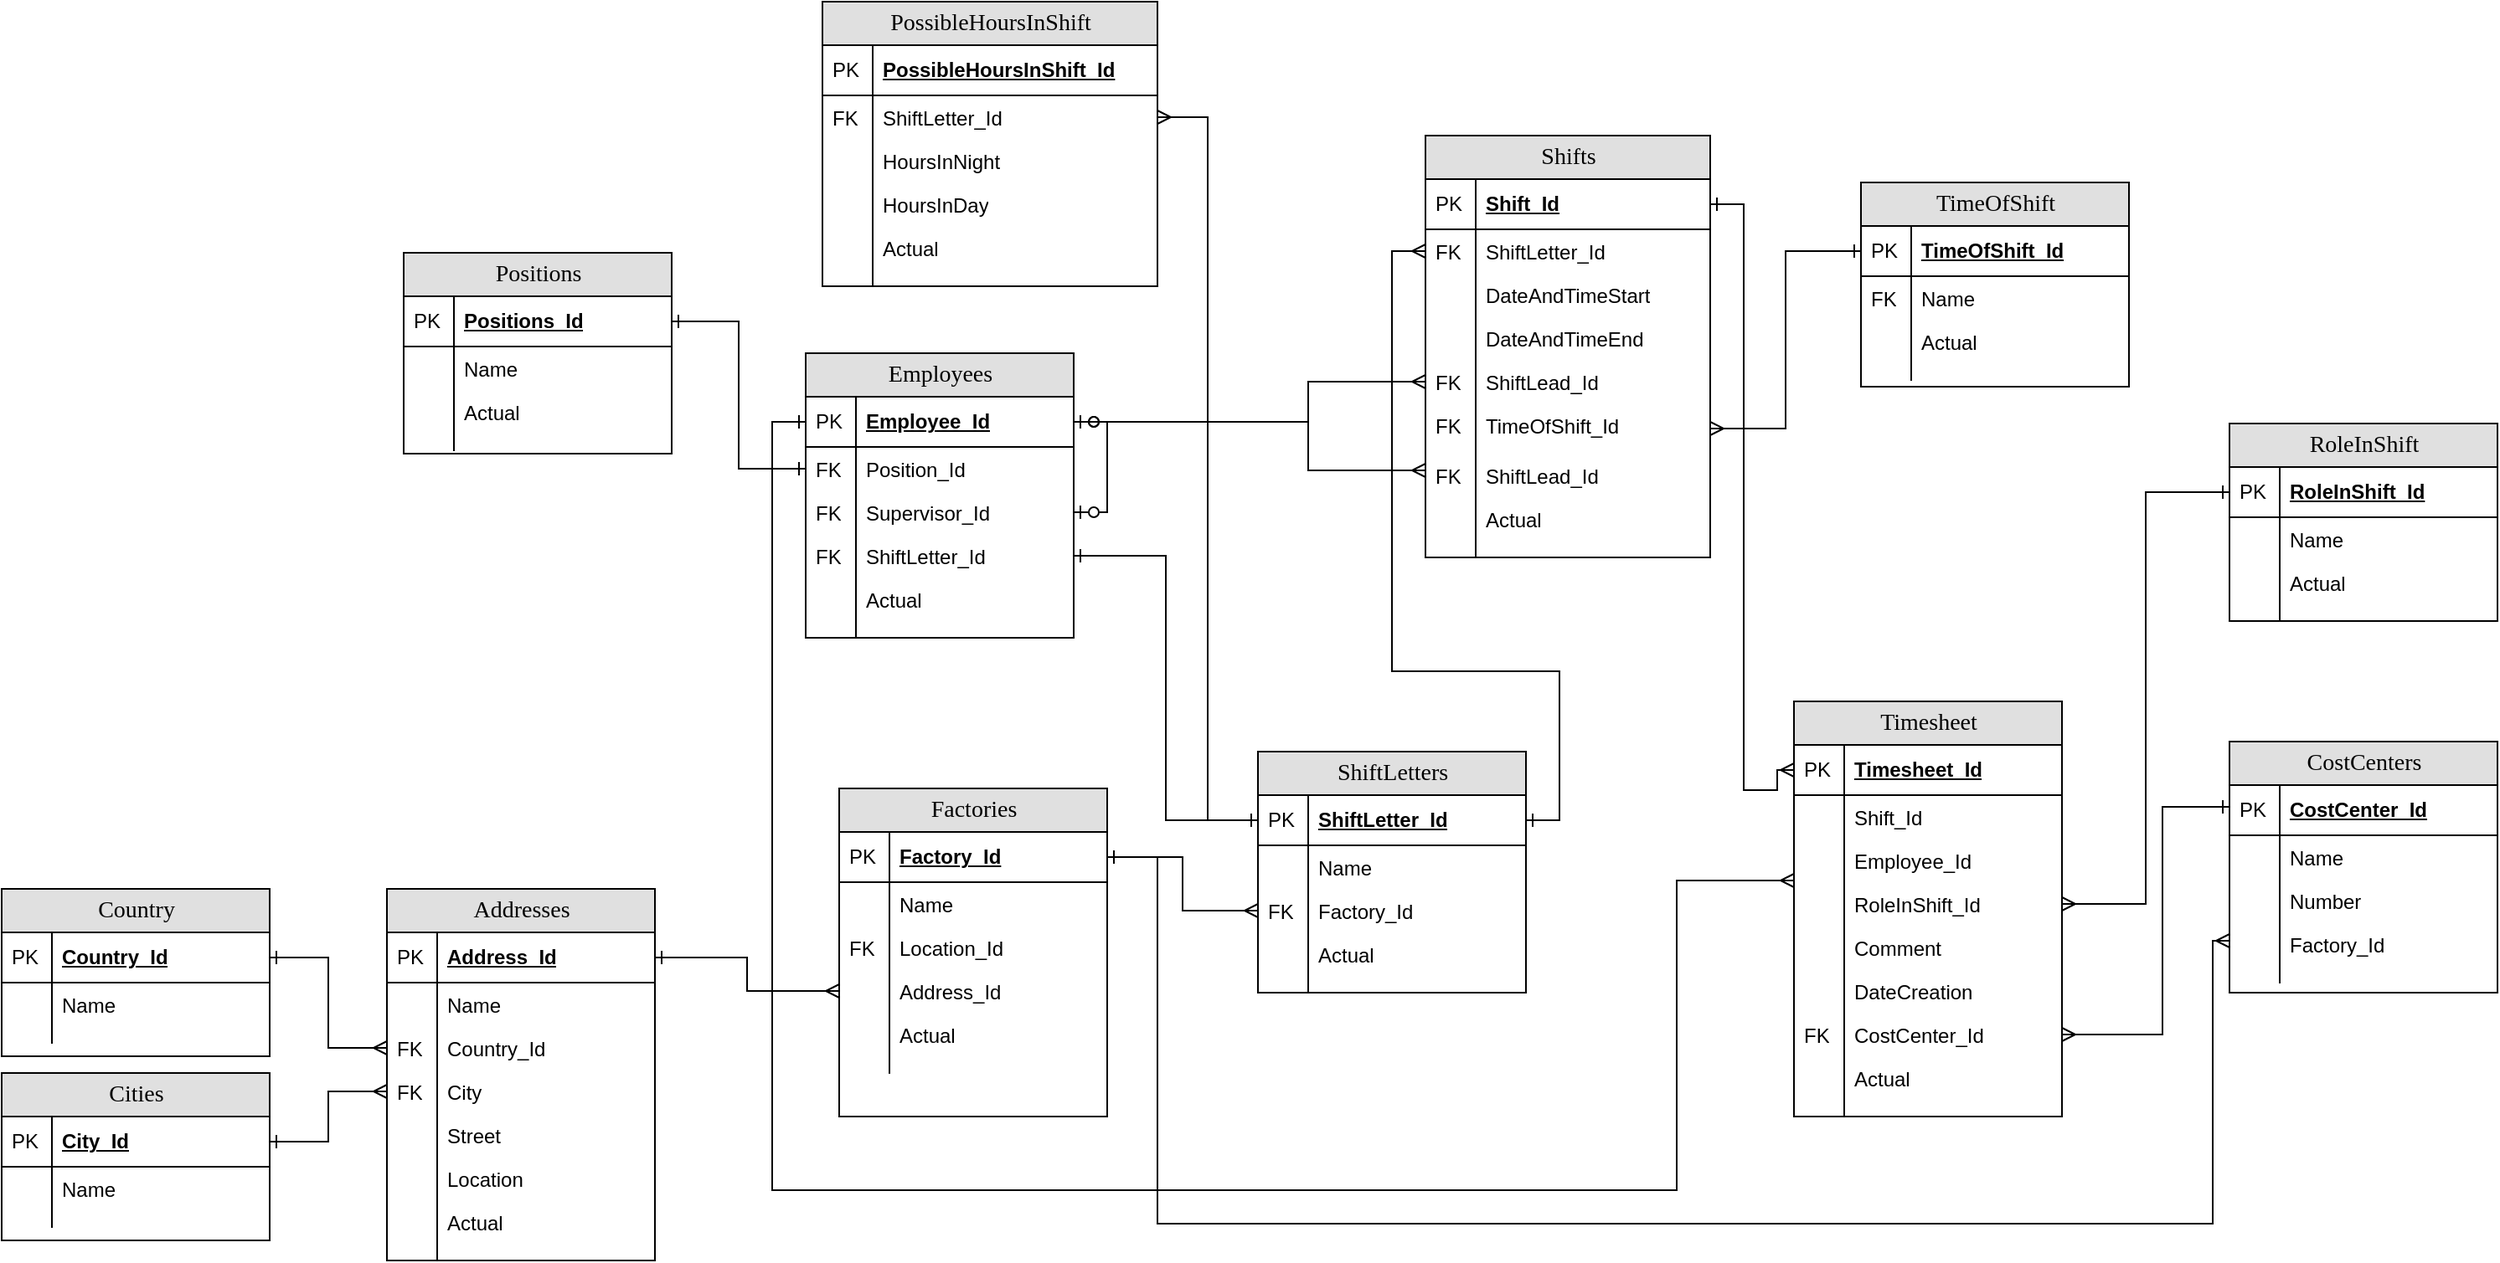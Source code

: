 <mxfile version="21.1.2" type="device">
  <diagram name="Page-1" id="e56a1550-8fbb-45ad-956c-1786394a9013">
    <mxGraphModel dx="2052" dy="662" grid="1" gridSize="10" guides="1" tooltips="1" connect="1" arrows="1" fold="1" page="1" pageScale="1" pageWidth="1100" pageHeight="850" background="none" math="0" shadow="0">
      <root>
        <mxCell id="0" />
        <mxCell id="1" parent="0" />
        <mxCell id="2e49270ec7c68f3f-8" value="Shifts" style="swimlane;html=1;fontStyle=0;childLayout=stackLayout;horizontal=1;startSize=26;fillColor=#e0e0e0;horizontalStack=0;resizeParent=1;resizeLast=0;collapsible=1;marginBottom=0;swimlaneFillColor=#ffffff;align=center;rounded=0;shadow=0;comic=0;labelBackgroundColor=none;strokeWidth=1;fontFamily=Verdana;fontSize=14;swimlaneLine=1;" parent="1" vertex="1">
          <mxGeometry x="450" y="150" width="170" height="252" as="geometry" />
        </mxCell>
        <mxCell id="2e49270ec7c68f3f-9" value="Shift_Id" style="shape=partialRectangle;top=0;left=0;right=0;bottom=1;html=1;align=left;verticalAlign=middle;fillColor=none;spacingLeft=34;spacingRight=4;whiteSpace=wrap;overflow=hidden;rotatable=0;points=[[0,0.5],[1,0.5]];portConstraint=eastwest;dropTarget=0;fontStyle=5;" parent="2e49270ec7c68f3f-8" vertex="1">
          <mxGeometry y="26" width="170" height="30" as="geometry" />
        </mxCell>
        <mxCell id="2e49270ec7c68f3f-10" value="PK" style="shape=partialRectangle;top=0;left=0;bottom=0;html=1;fillColor=none;align=left;verticalAlign=middle;spacingLeft=4;spacingRight=4;whiteSpace=wrap;overflow=hidden;rotatable=0;points=[];portConstraint=eastwest;part=1;" parent="2e49270ec7c68f3f-9" vertex="1" connectable="0">
          <mxGeometry width="30" height="30" as="geometry" />
        </mxCell>
        <mxCell id="2e49270ec7c68f3f-11" value="ShiftLetter_Id" style="shape=partialRectangle;top=0;left=0;right=0;bottom=0;html=1;align=left;verticalAlign=top;fillColor=none;spacingLeft=34;spacingRight=4;whiteSpace=wrap;overflow=hidden;rotatable=0;points=[[0,0.5],[1,0.5]];portConstraint=eastwest;dropTarget=0;" parent="2e49270ec7c68f3f-8" vertex="1">
          <mxGeometry y="56" width="170" height="26" as="geometry" />
        </mxCell>
        <mxCell id="2e49270ec7c68f3f-12" value="FK" style="shape=partialRectangle;top=0;left=0;bottom=0;html=1;fillColor=none;align=left;verticalAlign=top;spacingLeft=4;spacingRight=4;whiteSpace=wrap;overflow=hidden;rotatable=0;points=[];portConstraint=eastwest;part=1;" parent="2e49270ec7c68f3f-11" vertex="1" connectable="0">
          <mxGeometry width="30" height="26" as="geometry" />
        </mxCell>
        <mxCell id="2e49270ec7c68f3f-13" value="DateAndTimeStart" style="shape=partialRectangle;top=0;left=0;right=0;bottom=0;html=1;align=left;verticalAlign=top;fillColor=none;spacingLeft=34;spacingRight=4;whiteSpace=wrap;overflow=hidden;rotatable=0;points=[[0,0.5],[1,0.5]];portConstraint=eastwest;dropTarget=0;" parent="2e49270ec7c68f3f-8" vertex="1">
          <mxGeometry y="82" width="170" height="26" as="geometry" />
        </mxCell>
        <mxCell id="2e49270ec7c68f3f-14" value="" style="shape=partialRectangle;top=0;left=0;bottom=0;html=1;fillColor=none;align=left;verticalAlign=top;spacingLeft=4;spacingRight=4;whiteSpace=wrap;overflow=hidden;rotatable=0;points=[];portConstraint=eastwest;part=1;" parent="2e49270ec7c68f3f-13" vertex="1" connectable="0">
          <mxGeometry width="30" height="26" as="geometry" />
        </mxCell>
        <mxCell id="VwbIHWQN3LmI_sW-iVxG-81" value="DateAndTimeEnd" style="shape=partialRectangle;top=0;left=0;right=0;bottom=0;html=1;align=left;verticalAlign=top;fillColor=none;spacingLeft=34;spacingRight=4;whiteSpace=wrap;overflow=hidden;rotatable=0;points=[[0,0.5],[1,0.5]];portConstraint=eastwest;dropTarget=0;" parent="2e49270ec7c68f3f-8" vertex="1">
          <mxGeometry y="108" width="170" height="26" as="geometry" />
        </mxCell>
        <mxCell id="VwbIHWQN3LmI_sW-iVxG-82" value="" style="shape=partialRectangle;top=0;left=0;bottom=0;html=1;fillColor=none;align=left;verticalAlign=top;spacingLeft=4;spacingRight=4;whiteSpace=wrap;overflow=hidden;rotatable=0;points=[];portConstraint=eastwest;part=1;" parent="VwbIHWQN3LmI_sW-iVxG-81" vertex="1" connectable="0">
          <mxGeometry width="30" height="26" as="geometry" />
        </mxCell>
        <mxCell id="2e49270ec7c68f3f-15" value="ShiftLead_Id" style="shape=partialRectangle;top=0;left=0;right=0;bottom=0;html=1;align=left;verticalAlign=top;fillColor=none;spacingLeft=34;spacingRight=4;whiteSpace=wrap;overflow=hidden;rotatable=0;points=[[0,0.5],[1,0.5]];portConstraint=eastwest;dropTarget=0;" parent="2e49270ec7c68f3f-8" vertex="1">
          <mxGeometry y="134" width="170" height="26" as="geometry" />
        </mxCell>
        <mxCell id="2e49270ec7c68f3f-16" value="FK" style="shape=partialRectangle;top=0;left=0;bottom=0;html=1;fillColor=none;align=left;verticalAlign=top;spacingLeft=4;spacingRight=4;whiteSpace=wrap;overflow=hidden;rotatable=0;points=[];portConstraint=eastwest;part=1;" parent="2e49270ec7c68f3f-15" vertex="1" connectable="0">
          <mxGeometry width="30" height="26" as="geometry" />
        </mxCell>
        <mxCell id="VwbIHWQN3LmI_sW-iVxG-41" value="TimeOfShift_Id" style="shape=partialRectangle;top=0;left=0;right=0;bottom=0;html=1;align=left;verticalAlign=top;fillColor=none;spacingLeft=34;spacingRight=4;whiteSpace=wrap;overflow=hidden;rotatable=0;points=[[0,0.5],[1,0.5]];portConstraint=eastwest;dropTarget=0;" parent="2e49270ec7c68f3f-8" vertex="1">
          <mxGeometry y="160" width="170" height="30" as="geometry" />
        </mxCell>
        <mxCell id="VwbIHWQN3LmI_sW-iVxG-42" value="FK" style="shape=partialRectangle;top=0;left=0;bottom=0;html=1;fillColor=none;align=left;verticalAlign=top;spacingLeft=4;spacingRight=4;whiteSpace=wrap;overflow=hidden;rotatable=0;points=[];portConstraint=eastwest;part=1;" parent="VwbIHWQN3LmI_sW-iVxG-41" vertex="1" connectable="0">
          <mxGeometry width="30" height="30.0" as="geometry" />
        </mxCell>
        <mxCell id="VwbIHWQN3LmI_sW-iVxG-43" value="ShiftLead_Id" style="shape=partialRectangle;top=0;left=0;right=0;bottom=0;html=1;align=left;verticalAlign=top;fillColor=none;spacingLeft=34;spacingRight=4;whiteSpace=wrap;overflow=hidden;rotatable=0;points=[[0,0.5],[1,0.5]];portConstraint=eastwest;dropTarget=0;" parent="2e49270ec7c68f3f-8" vertex="1">
          <mxGeometry y="190" width="170" height="26" as="geometry" />
        </mxCell>
        <mxCell id="VwbIHWQN3LmI_sW-iVxG-44" value="FK" style="shape=partialRectangle;top=0;left=0;bottom=0;html=1;fillColor=none;align=left;verticalAlign=top;spacingLeft=4;spacingRight=4;whiteSpace=wrap;overflow=hidden;rotatable=0;points=[];portConstraint=eastwest;part=1;" parent="VwbIHWQN3LmI_sW-iVxG-43" vertex="1" connectable="0">
          <mxGeometry width="30" height="26" as="geometry" />
        </mxCell>
        <mxCell id="VwbIHWQN3LmI_sW-iVxG-129" value="Actual" style="shape=partialRectangle;top=0;left=0;right=0;bottom=0;html=1;align=left;verticalAlign=top;fillColor=none;spacingLeft=34;spacingRight=4;whiteSpace=wrap;overflow=hidden;rotatable=0;points=[[0,0.5],[1,0.5]];portConstraint=eastwest;dropTarget=0;" parent="2e49270ec7c68f3f-8" vertex="1">
          <mxGeometry y="216" width="170" height="26" as="geometry" />
        </mxCell>
        <mxCell id="VwbIHWQN3LmI_sW-iVxG-130" value="" style="shape=partialRectangle;top=0;left=0;bottom=0;html=1;fillColor=none;align=left;verticalAlign=top;spacingLeft=4;spacingRight=4;whiteSpace=wrap;overflow=hidden;rotatable=0;points=[];portConstraint=eastwest;part=1;" parent="VwbIHWQN3LmI_sW-iVxG-129" vertex="1" connectable="0">
          <mxGeometry width="30" height="26" as="geometry" />
        </mxCell>
        <mxCell id="2e49270ec7c68f3f-17" value="" style="shape=partialRectangle;top=0;left=0;right=0;bottom=0;html=1;align=left;verticalAlign=top;fillColor=none;spacingLeft=34;spacingRight=4;whiteSpace=wrap;overflow=hidden;rotatable=0;points=[[0,0.5],[1,0.5]];portConstraint=eastwest;dropTarget=0;" parent="2e49270ec7c68f3f-8" vertex="1">
          <mxGeometry y="242" width="170" height="10" as="geometry" />
        </mxCell>
        <mxCell id="2e49270ec7c68f3f-18" value="" style="shape=partialRectangle;top=0;left=0;bottom=0;html=1;fillColor=none;align=left;verticalAlign=top;spacingLeft=4;spacingRight=4;whiteSpace=wrap;overflow=hidden;rotatable=0;points=[];portConstraint=eastwest;part=1;" parent="2e49270ec7c68f3f-17" vertex="1" connectable="0">
          <mxGeometry width="30" height="10" as="geometry" />
        </mxCell>
        <mxCell id="2e49270ec7c68f3f-80" value="Employees" style="swimlane;html=1;fontStyle=0;childLayout=stackLayout;horizontal=1;startSize=26;fillColor=#e0e0e0;horizontalStack=0;resizeParent=1;resizeLast=0;collapsible=1;marginBottom=0;swimlaneFillColor=#ffffff;align=center;rounded=0;shadow=0;comic=0;labelBackgroundColor=none;strokeWidth=1;fontFamily=Verdana;fontSize=14" parent="1" vertex="1">
          <mxGeometry x="80" y="280" width="160" height="170" as="geometry" />
        </mxCell>
        <mxCell id="VwbIHWQN3LmI_sW-iVxG-37" style="edgeStyle=orthogonalEdgeStyle;rounded=0;orthogonalLoop=1;jettySize=auto;html=1;exitX=1;exitY=0.5;exitDx=0;exitDy=0;startArrow=ERzeroToOne;startFill=0;endArrow=ERzeroToOne;endFill=0;" parent="2e49270ec7c68f3f-80" source="2e49270ec7c68f3f-81" target="2e49270ec7c68f3f-85" edge="1">
          <mxGeometry relative="1" as="geometry" />
        </mxCell>
        <mxCell id="2e49270ec7c68f3f-81" value="Employee_Id" style="shape=partialRectangle;top=0;left=0;right=0;bottom=1;html=1;align=left;verticalAlign=middle;fillColor=none;spacingLeft=34;spacingRight=4;whiteSpace=wrap;overflow=hidden;rotatable=0;points=[[0,0.5],[1,0.5]];portConstraint=eastwest;dropTarget=0;fontStyle=5;" parent="2e49270ec7c68f3f-80" vertex="1">
          <mxGeometry y="26" width="160" height="30" as="geometry" />
        </mxCell>
        <mxCell id="2e49270ec7c68f3f-82" value="PK" style="shape=partialRectangle;top=0;left=0;bottom=0;html=1;fillColor=none;align=left;verticalAlign=middle;spacingLeft=4;spacingRight=4;whiteSpace=wrap;overflow=hidden;rotatable=0;points=[];portConstraint=eastwest;part=1;" parent="2e49270ec7c68f3f-81" vertex="1" connectable="0">
          <mxGeometry width="30" height="30" as="geometry" />
        </mxCell>
        <mxCell id="2e49270ec7c68f3f-83" value="Position_Id" style="shape=partialRectangle;top=0;left=0;right=0;bottom=0;html=1;align=left;verticalAlign=top;fillColor=none;spacingLeft=34;spacingRight=4;whiteSpace=wrap;overflow=hidden;rotatable=0;points=[[0,0.5],[1,0.5]];portConstraint=eastwest;dropTarget=0;" parent="2e49270ec7c68f3f-80" vertex="1">
          <mxGeometry y="56" width="160" height="26" as="geometry" />
        </mxCell>
        <mxCell id="2e49270ec7c68f3f-84" value="FK" style="shape=partialRectangle;top=0;left=0;bottom=0;html=1;fillColor=none;align=left;verticalAlign=top;spacingLeft=4;spacingRight=4;whiteSpace=wrap;overflow=hidden;rotatable=0;points=[];portConstraint=eastwest;part=1;" parent="2e49270ec7c68f3f-83" vertex="1" connectable="0">
          <mxGeometry width="30" height="26" as="geometry" />
        </mxCell>
        <mxCell id="2e49270ec7c68f3f-85" value="Supervisor_Id" style="shape=partialRectangle;top=0;left=0;right=0;bottom=0;html=1;align=left;verticalAlign=top;fillColor=none;spacingLeft=34;spacingRight=4;whiteSpace=wrap;overflow=hidden;rotatable=0;points=[[0,0.5],[1,0.5]];portConstraint=eastwest;dropTarget=0;" parent="2e49270ec7c68f3f-80" vertex="1">
          <mxGeometry y="82" width="160" height="26" as="geometry" />
        </mxCell>
        <mxCell id="2e49270ec7c68f3f-86" value="FK" style="shape=partialRectangle;top=0;left=0;bottom=0;html=1;fillColor=none;align=left;verticalAlign=top;spacingLeft=4;spacingRight=4;whiteSpace=wrap;overflow=hidden;rotatable=0;points=[];portConstraint=eastwest;part=1;" parent="2e49270ec7c68f3f-85" vertex="1" connectable="0">
          <mxGeometry width="30" height="26" as="geometry" />
        </mxCell>
        <mxCell id="2e49270ec7c68f3f-87" value="ShiftLetter_Id" style="shape=partialRectangle;top=0;left=0;right=0;bottom=0;html=1;align=left;verticalAlign=top;fillColor=none;spacingLeft=34;spacingRight=4;whiteSpace=wrap;overflow=hidden;rotatable=0;points=[[0,0.5],[1,0.5]];portConstraint=eastwest;dropTarget=0;" parent="2e49270ec7c68f3f-80" vertex="1">
          <mxGeometry y="108" width="160" height="26" as="geometry" />
        </mxCell>
        <mxCell id="2e49270ec7c68f3f-88" value="FK" style="shape=partialRectangle;top=0;left=0;bottom=0;html=1;fillColor=none;align=left;verticalAlign=top;spacingLeft=4;spacingRight=4;whiteSpace=wrap;overflow=hidden;rotatable=0;points=[];portConstraint=eastwest;part=1;" parent="2e49270ec7c68f3f-87" vertex="1" connectable="0">
          <mxGeometry width="30" height="26" as="geometry" />
        </mxCell>
        <mxCell id="VwbIHWQN3LmI_sW-iVxG-72" value="Actual" style="shape=partialRectangle;top=0;left=0;right=0;bottom=0;html=1;align=left;verticalAlign=top;fillColor=none;spacingLeft=34;spacingRight=4;whiteSpace=wrap;overflow=hidden;rotatable=0;points=[[0,0.5],[1,0.5]];portConstraint=eastwest;dropTarget=0;" parent="2e49270ec7c68f3f-80" vertex="1">
          <mxGeometry y="134" width="160" height="26" as="geometry" />
        </mxCell>
        <mxCell id="VwbIHWQN3LmI_sW-iVxG-73" value="" style="shape=partialRectangle;top=0;left=0;bottom=0;html=1;fillColor=none;align=left;verticalAlign=top;spacingLeft=4;spacingRight=4;whiteSpace=wrap;overflow=hidden;rotatable=0;points=[];portConstraint=eastwest;part=1;" parent="VwbIHWQN3LmI_sW-iVxG-72" vertex="1" connectable="0">
          <mxGeometry width="30" height="26" as="geometry" />
        </mxCell>
        <mxCell id="2e49270ec7c68f3f-89" value="" style="shape=partialRectangle;top=0;left=0;right=0;bottom=0;html=1;align=left;verticalAlign=top;fillColor=none;spacingLeft=34;spacingRight=4;whiteSpace=wrap;overflow=hidden;rotatable=0;points=[[0,0.5],[1,0.5]];portConstraint=eastwest;dropTarget=0;" parent="2e49270ec7c68f3f-80" vertex="1">
          <mxGeometry y="160" width="160" height="10" as="geometry" />
        </mxCell>
        <mxCell id="2e49270ec7c68f3f-90" value="" style="shape=partialRectangle;top=0;left=0;bottom=0;html=1;fillColor=none;align=left;verticalAlign=top;spacingLeft=4;spacingRight=4;whiteSpace=wrap;overflow=hidden;rotatable=0;points=[];portConstraint=eastwest;part=1;" parent="2e49270ec7c68f3f-89" vertex="1" connectable="0">
          <mxGeometry width="30" height="10" as="geometry" />
        </mxCell>
        <mxCell id="VwbIHWQN3LmI_sW-iVxG-3" value="Timesheet" style="swimlane;html=1;fontStyle=0;childLayout=stackLayout;horizontal=1;startSize=26;fillColor=#e0e0e0;horizontalStack=0;resizeParent=1;resizeLast=0;collapsible=1;marginBottom=0;swimlaneFillColor=#ffffff;align=center;rounded=0;shadow=0;comic=0;labelBackgroundColor=none;strokeWidth=1;fontFamily=Verdana;fontSize=14;swimlaneLine=1;" parent="1" vertex="1">
          <mxGeometry x="670" y="488" width="160" height="248" as="geometry" />
        </mxCell>
        <mxCell id="VwbIHWQN3LmI_sW-iVxG-4" value="Timesheet_Id" style="shape=partialRectangle;top=0;left=0;right=0;bottom=1;html=1;align=left;verticalAlign=middle;fillColor=none;spacingLeft=34;spacingRight=4;whiteSpace=wrap;overflow=hidden;rotatable=0;points=[[0,0.5],[1,0.5]];portConstraint=eastwest;dropTarget=0;fontStyle=5;" parent="VwbIHWQN3LmI_sW-iVxG-3" vertex="1">
          <mxGeometry y="26" width="160" height="30" as="geometry" />
        </mxCell>
        <mxCell id="VwbIHWQN3LmI_sW-iVxG-5" value="PK" style="shape=partialRectangle;top=0;left=0;bottom=0;html=1;fillColor=none;align=left;verticalAlign=middle;spacingLeft=4;spacingRight=4;whiteSpace=wrap;overflow=hidden;rotatable=0;points=[];portConstraint=eastwest;part=1;" parent="VwbIHWQN3LmI_sW-iVxG-4" vertex="1" connectable="0">
          <mxGeometry width="30" height="30" as="geometry" />
        </mxCell>
        <mxCell id="VwbIHWQN3LmI_sW-iVxG-6" value="Shift_Id" style="shape=partialRectangle;top=0;left=0;right=0;bottom=0;html=1;align=left;verticalAlign=top;fillColor=none;spacingLeft=34;spacingRight=4;whiteSpace=wrap;overflow=hidden;rotatable=0;points=[[0,0.5],[1,0.5]];portConstraint=eastwest;dropTarget=0;" parent="VwbIHWQN3LmI_sW-iVxG-3" vertex="1">
          <mxGeometry y="56" width="160" height="26" as="geometry" />
        </mxCell>
        <mxCell id="VwbIHWQN3LmI_sW-iVxG-7" value="" style="shape=partialRectangle;top=0;left=0;bottom=0;html=1;fillColor=none;align=left;verticalAlign=top;spacingLeft=4;spacingRight=4;whiteSpace=wrap;overflow=hidden;rotatable=0;points=[];portConstraint=eastwest;part=1;" parent="VwbIHWQN3LmI_sW-iVxG-6" vertex="1" connectable="0">
          <mxGeometry width="30" height="26" as="geometry" />
        </mxCell>
        <mxCell id="VwbIHWQN3LmI_sW-iVxG-8" value="Employee_Id" style="shape=partialRectangle;top=0;left=0;right=0;bottom=0;html=1;align=left;verticalAlign=top;fillColor=none;spacingLeft=34;spacingRight=4;whiteSpace=wrap;overflow=hidden;rotatable=0;points=[[0,0.5],[1,0.5]];portConstraint=eastwest;dropTarget=0;" parent="VwbIHWQN3LmI_sW-iVxG-3" vertex="1">
          <mxGeometry y="82" width="160" height="26" as="geometry" />
        </mxCell>
        <mxCell id="VwbIHWQN3LmI_sW-iVxG-9" value="" style="shape=partialRectangle;top=0;left=0;bottom=0;html=1;fillColor=none;align=left;verticalAlign=top;spacingLeft=4;spacingRight=4;whiteSpace=wrap;overflow=hidden;rotatable=0;points=[];portConstraint=eastwest;part=1;" parent="VwbIHWQN3LmI_sW-iVxG-8" vertex="1" connectable="0">
          <mxGeometry width="30" height="26" as="geometry" />
        </mxCell>
        <mxCell id="VwbIHWQN3LmI_sW-iVxG-10" value="RoleInShift_Id" style="shape=partialRectangle;top=0;left=0;right=0;bottom=0;html=1;align=left;verticalAlign=top;fillColor=none;spacingLeft=34;spacingRight=4;whiteSpace=wrap;overflow=hidden;rotatable=0;points=[[0,0.5],[1,0.5]];portConstraint=eastwest;dropTarget=0;" parent="VwbIHWQN3LmI_sW-iVxG-3" vertex="1">
          <mxGeometry y="108" width="160" height="26" as="geometry" />
        </mxCell>
        <mxCell id="VwbIHWQN3LmI_sW-iVxG-11" value="" style="shape=partialRectangle;top=0;left=0;bottom=0;html=1;fillColor=none;align=left;verticalAlign=top;spacingLeft=4;spacingRight=4;whiteSpace=wrap;overflow=hidden;rotatable=0;points=[];portConstraint=eastwest;part=1;" parent="VwbIHWQN3LmI_sW-iVxG-10" vertex="1" connectable="0">
          <mxGeometry width="30" height="26" as="geometry" />
        </mxCell>
        <mxCell id="VwbIHWQN3LmI_sW-iVxG-83" value="Comment" style="shape=partialRectangle;top=0;left=0;right=0;bottom=0;html=1;align=left;verticalAlign=top;fillColor=none;spacingLeft=34;spacingRight=4;whiteSpace=wrap;overflow=hidden;rotatable=0;points=[[0,0.5],[1,0.5]];portConstraint=eastwest;dropTarget=0;" parent="VwbIHWQN3LmI_sW-iVxG-3" vertex="1">
          <mxGeometry y="134" width="160" height="26" as="geometry" />
        </mxCell>
        <mxCell id="VwbIHWQN3LmI_sW-iVxG-84" value="" style="shape=partialRectangle;top=0;left=0;bottom=0;html=1;fillColor=none;align=left;verticalAlign=top;spacingLeft=4;spacingRight=4;whiteSpace=wrap;overflow=hidden;rotatable=0;points=[];portConstraint=eastwest;part=1;" parent="VwbIHWQN3LmI_sW-iVxG-83" vertex="1" connectable="0">
          <mxGeometry width="30" height="26" as="geometry" />
        </mxCell>
        <mxCell id="VwbIHWQN3LmI_sW-iVxG-85" value="DateCreation" style="shape=partialRectangle;top=0;left=0;right=0;bottom=0;html=1;align=left;verticalAlign=top;fillColor=none;spacingLeft=34;spacingRight=4;whiteSpace=wrap;overflow=hidden;rotatable=0;points=[[0,0.5],[1,0.5]];portConstraint=eastwest;dropTarget=0;" parent="VwbIHWQN3LmI_sW-iVxG-3" vertex="1">
          <mxGeometry y="160" width="160" height="26" as="geometry" />
        </mxCell>
        <mxCell id="VwbIHWQN3LmI_sW-iVxG-86" value="" style="shape=partialRectangle;top=0;left=0;bottom=0;html=1;fillColor=none;align=left;verticalAlign=top;spacingLeft=4;spacingRight=4;whiteSpace=wrap;overflow=hidden;rotatable=0;points=[];portConstraint=eastwest;part=1;" parent="VwbIHWQN3LmI_sW-iVxG-85" vertex="1" connectable="0">
          <mxGeometry width="30" height="26" as="geometry" />
        </mxCell>
        <mxCell id="VwbIHWQN3LmI_sW-iVxG-87" value="CostCenter_Id" style="shape=partialRectangle;top=0;left=0;right=0;bottom=0;html=1;align=left;verticalAlign=top;fillColor=none;spacingLeft=34;spacingRight=4;whiteSpace=wrap;overflow=hidden;rotatable=0;points=[[0,0.5],[1,0.5]];portConstraint=eastwest;dropTarget=0;" parent="VwbIHWQN3LmI_sW-iVxG-3" vertex="1">
          <mxGeometry y="186" width="160" height="26" as="geometry" />
        </mxCell>
        <mxCell id="VwbIHWQN3LmI_sW-iVxG-88" value="FK" style="shape=partialRectangle;top=0;left=0;bottom=0;html=1;fillColor=none;align=left;verticalAlign=top;spacingLeft=4;spacingRight=4;whiteSpace=wrap;overflow=hidden;rotatable=0;points=[];portConstraint=eastwest;part=1;" parent="VwbIHWQN3LmI_sW-iVxG-87" vertex="1" connectable="0">
          <mxGeometry width="30" height="26" as="geometry" />
        </mxCell>
        <mxCell id="VwbIHWQN3LmI_sW-iVxG-98" value="Actual" style="shape=partialRectangle;top=0;left=0;right=0;bottom=0;html=1;align=left;verticalAlign=top;fillColor=none;spacingLeft=34;spacingRight=4;whiteSpace=wrap;overflow=hidden;rotatable=0;points=[[0,0.5],[1,0.5]];portConstraint=eastwest;dropTarget=0;" parent="VwbIHWQN3LmI_sW-iVxG-3" vertex="1">
          <mxGeometry y="212" width="160" height="26" as="geometry" />
        </mxCell>
        <mxCell id="VwbIHWQN3LmI_sW-iVxG-99" value="" style="shape=partialRectangle;top=0;left=0;bottom=0;html=1;fillColor=none;align=left;verticalAlign=top;spacingLeft=4;spacingRight=4;whiteSpace=wrap;overflow=hidden;rotatable=0;points=[];portConstraint=eastwest;part=1;" parent="VwbIHWQN3LmI_sW-iVxG-98" vertex="1" connectable="0">
          <mxGeometry width="30" height="26" as="geometry" />
        </mxCell>
        <mxCell id="VwbIHWQN3LmI_sW-iVxG-12" value="" style="shape=partialRectangle;top=0;left=0;right=0;bottom=0;html=1;align=left;verticalAlign=top;fillColor=none;spacingLeft=34;spacingRight=4;whiteSpace=wrap;overflow=hidden;rotatable=0;points=[[0,0.5],[1,0.5]];portConstraint=eastwest;dropTarget=0;" parent="VwbIHWQN3LmI_sW-iVxG-3" vertex="1">
          <mxGeometry y="238" width="160" height="10" as="geometry" />
        </mxCell>
        <mxCell id="VwbIHWQN3LmI_sW-iVxG-13" value="" style="shape=partialRectangle;top=0;left=0;bottom=0;html=1;fillColor=none;align=left;verticalAlign=top;spacingLeft=4;spacingRight=4;whiteSpace=wrap;overflow=hidden;rotatable=0;points=[];portConstraint=eastwest;part=1;" parent="VwbIHWQN3LmI_sW-iVxG-12" vertex="1" connectable="0">
          <mxGeometry width="30" height="10" as="geometry" />
        </mxCell>
        <mxCell id="VwbIHWQN3LmI_sW-iVxG-14" value="ShiftLetters" style="swimlane;html=1;fontStyle=0;childLayout=stackLayout;horizontal=1;startSize=26;fillColor=#e0e0e0;horizontalStack=0;resizeParent=1;resizeLast=0;collapsible=1;marginBottom=0;swimlaneFillColor=#ffffff;align=center;rounded=0;shadow=0;comic=0;labelBackgroundColor=none;strokeWidth=1;fontFamily=Verdana;fontSize=14;swimlaneLine=1;" parent="1" vertex="1">
          <mxGeometry x="350" y="518" width="160" height="144" as="geometry" />
        </mxCell>
        <mxCell id="VwbIHWQN3LmI_sW-iVxG-15" value="ShiftLetter_Id" style="shape=partialRectangle;top=0;left=0;right=0;bottom=1;html=1;align=left;verticalAlign=middle;fillColor=none;spacingLeft=34;spacingRight=4;whiteSpace=wrap;overflow=hidden;rotatable=0;points=[[0,0.5],[1,0.5]];portConstraint=eastwest;dropTarget=0;fontStyle=5;" parent="VwbIHWQN3LmI_sW-iVxG-14" vertex="1">
          <mxGeometry y="26" width="160" height="30" as="geometry" />
        </mxCell>
        <mxCell id="VwbIHWQN3LmI_sW-iVxG-16" value="PK" style="shape=partialRectangle;top=0;left=0;bottom=0;html=1;fillColor=none;align=left;verticalAlign=middle;spacingLeft=4;spacingRight=4;whiteSpace=wrap;overflow=hidden;rotatable=0;points=[];portConstraint=eastwest;part=1;" parent="VwbIHWQN3LmI_sW-iVxG-15" vertex="1" connectable="0">
          <mxGeometry width="30" height="30" as="geometry" />
        </mxCell>
        <mxCell id="VwbIHWQN3LmI_sW-iVxG-17" value="Name" style="shape=partialRectangle;top=0;left=0;right=0;bottom=0;html=1;align=left;verticalAlign=top;fillColor=none;spacingLeft=34;spacingRight=4;whiteSpace=wrap;overflow=hidden;rotatable=0;points=[[0,0.5],[1,0.5]];portConstraint=eastwest;dropTarget=0;" parent="VwbIHWQN3LmI_sW-iVxG-14" vertex="1">
          <mxGeometry y="56" width="160" height="26" as="geometry" />
        </mxCell>
        <mxCell id="VwbIHWQN3LmI_sW-iVxG-18" value="" style="shape=partialRectangle;top=0;left=0;bottom=0;html=1;fillColor=none;align=left;verticalAlign=top;spacingLeft=4;spacingRight=4;whiteSpace=wrap;overflow=hidden;rotatable=0;points=[];portConstraint=eastwest;part=1;" parent="VwbIHWQN3LmI_sW-iVxG-17" vertex="1" connectable="0">
          <mxGeometry width="30" height="26" as="geometry" />
        </mxCell>
        <mxCell id="VwbIHWQN3LmI_sW-iVxG-19" value="Factory_Id" style="shape=partialRectangle;top=0;left=0;right=0;bottom=0;html=1;align=left;verticalAlign=top;fillColor=none;spacingLeft=34;spacingRight=4;whiteSpace=wrap;overflow=hidden;rotatable=0;points=[[0,0.5],[1,0.5]];portConstraint=eastwest;dropTarget=0;" parent="VwbIHWQN3LmI_sW-iVxG-14" vertex="1">
          <mxGeometry y="82" width="160" height="26" as="geometry" />
        </mxCell>
        <mxCell id="VwbIHWQN3LmI_sW-iVxG-20" value="FK" style="shape=partialRectangle;top=0;left=0;bottom=0;html=1;fillColor=none;align=left;verticalAlign=top;spacingLeft=4;spacingRight=4;whiteSpace=wrap;overflow=hidden;rotatable=0;points=[];portConstraint=eastwest;part=1;" parent="VwbIHWQN3LmI_sW-iVxG-19" vertex="1" connectable="0">
          <mxGeometry width="30" height="26" as="geometry" />
        </mxCell>
        <mxCell id="VwbIHWQN3LmI_sW-iVxG-21" value="Actual" style="shape=partialRectangle;top=0;left=0;right=0;bottom=0;html=1;align=left;verticalAlign=top;fillColor=none;spacingLeft=34;spacingRight=4;whiteSpace=wrap;overflow=hidden;rotatable=0;points=[[0,0.5],[1,0.5]];portConstraint=eastwest;dropTarget=0;" parent="VwbIHWQN3LmI_sW-iVxG-14" vertex="1">
          <mxGeometry y="108" width="160" height="26" as="geometry" />
        </mxCell>
        <mxCell id="VwbIHWQN3LmI_sW-iVxG-22" value="" style="shape=partialRectangle;top=0;left=0;bottom=0;html=1;fillColor=none;align=left;verticalAlign=top;spacingLeft=4;spacingRight=4;whiteSpace=wrap;overflow=hidden;rotatable=0;points=[];portConstraint=eastwest;part=1;" parent="VwbIHWQN3LmI_sW-iVxG-21" vertex="1" connectable="0">
          <mxGeometry width="30" height="26" as="geometry" />
        </mxCell>
        <mxCell id="VwbIHWQN3LmI_sW-iVxG-23" value="" style="shape=partialRectangle;top=0;left=0;right=0;bottom=0;html=1;align=left;verticalAlign=top;fillColor=none;spacingLeft=34;spacingRight=4;whiteSpace=wrap;overflow=hidden;rotatable=0;points=[[0,0.5],[1,0.5]];portConstraint=eastwest;dropTarget=0;" parent="VwbIHWQN3LmI_sW-iVxG-14" vertex="1">
          <mxGeometry y="134" width="160" height="10" as="geometry" />
        </mxCell>
        <mxCell id="VwbIHWQN3LmI_sW-iVxG-24" value="" style="shape=partialRectangle;top=0;left=0;bottom=0;html=1;fillColor=none;align=left;verticalAlign=top;spacingLeft=4;spacingRight=4;whiteSpace=wrap;overflow=hidden;rotatable=0;points=[];portConstraint=eastwest;part=1;" parent="VwbIHWQN3LmI_sW-iVxG-23" vertex="1" connectable="0">
          <mxGeometry width="30" height="10" as="geometry" />
        </mxCell>
        <mxCell id="VwbIHWQN3LmI_sW-iVxG-25" value="Positions" style="swimlane;html=1;fontStyle=0;childLayout=stackLayout;horizontal=1;startSize=26;fillColor=#e0e0e0;horizontalStack=0;resizeParent=1;resizeLast=0;collapsible=1;marginBottom=0;swimlaneFillColor=#ffffff;align=center;rounded=0;shadow=0;comic=0;labelBackgroundColor=none;strokeWidth=1;fontFamily=Verdana;fontSize=14;swimlaneLine=1;" parent="1" vertex="1">
          <mxGeometry x="-160" y="220" width="160" height="120" as="geometry" />
        </mxCell>
        <mxCell id="VwbIHWQN3LmI_sW-iVxG-26" value="Positions_Id" style="shape=partialRectangle;top=0;left=0;right=0;bottom=1;html=1;align=left;verticalAlign=middle;fillColor=none;spacingLeft=34;spacingRight=4;whiteSpace=wrap;overflow=hidden;rotatable=0;points=[[0,0.5],[1,0.5]];portConstraint=eastwest;dropTarget=0;fontStyle=5;" parent="VwbIHWQN3LmI_sW-iVxG-25" vertex="1">
          <mxGeometry y="26" width="160" height="30" as="geometry" />
        </mxCell>
        <mxCell id="VwbIHWQN3LmI_sW-iVxG-27" value="PK" style="shape=partialRectangle;top=0;left=0;bottom=0;html=1;fillColor=none;align=left;verticalAlign=middle;spacingLeft=4;spacingRight=4;whiteSpace=wrap;overflow=hidden;rotatable=0;points=[];portConstraint=eastwest;part=1;" parent="VwbIHWQN3LmI_sW-iVxG-26" vertex="1" connectable="0">
          <mxGeometry width="30" height="30" as="geometry" />
        </mxCell>
        <mxCell id="VwbIHWQN3LmI_sW-iVxG-28" value="Name" style="shape=partialRectangle;top=0;left=0;right=0;bottom=0;html=1;align=left;verticalAlign=top;fillColor=none;spacingLeft=34;spacingRight=4;whiteSpace=wrap;overflow=hidden;rotatable=0;points=[[0,0.5],[1,0.5]];portConstraint=eastwest;dropTarget=0;" parent="VwbIHWQN3LmI_sW-iVxG-25" vertex="1">
          <mxGeometry y="56" width="160" height="26" as="geometry" />
        </mxCell>
        <mxCell id="VwbIHWQN3LmI_sW-iVxG-29" value="" style="shape=partialRectangle;top=0;left=0;bottom=0;html=1;fillColor=none;align=left;verticalAlign=top;spacingLeft=4;spacingRight=4;whiteSpace=wrap;overflow=hidden;rotatable=0;points=[];portConstraint=eastwest;part=1;" parent="VwbIHWQN3LmI_sW-iVxG-28" vertex="1" connectable="0">
          <mxGeometry width="30" height="26" as="geometry" />
        </mxCell>
        <mxCell id="VwbIHWQN3LmI_sW-iVxG-74" value="Actual" style="shape=partialRectangle;top=0;left=0;right=0;bottom=0;html=1;align=left;verticalAlign=top;fillColor=none;spacingLeft=34;spacingRight=4;whiteSpace=wrap;overflow=hidden;rotatable=0;points=[[0,0.5],[1,0.5]];portConstraint=eastwest;dropTarget=0;" parent="VwbIHWQN3LmI_sW-iVxG-25" vertex="1">
          <mxGeometry y="82" width="160" height="26" as="geometry" />
        </mxCell>
        <mxCell id="VwbIHWQN3LmI_sW-iVxG-75" value="" style="shape=partialRectangle;top=0;left=0;bottom=0;html=1;fillColor=none;align=left;verticalAlign=top;spacingLeft=4;spacingRight=4;whiteSpace=wrap;overflow=hidden;rotatable=0;points=[];portConstraint=eastwest;part=1;" parent="VwbIHWQN3LmI_sW-iVxG-74" vertex="1" connectable="0">
          <mxGeometry width="30" height="26" as="geometry" />
        </mxCell>
        <mxCell id="VwbIHWQN3LmI_sW-iVxG-34" value="" style="shape=partialRectangle;top=0;left=0;right=0;bottom=0;html=1;align=left;verticalAlign=top;fillColor=none;spacingLeft=34;spacingRight=4;whiteSpace=wrap;overflow=hidden;rotatable=0;points=[[0,0.5],[1,0.5]];portConstraint=eastwest;dropTarget=0;" parent="VwbIHWQN3LmI_sW-iVxG-25" vertex="1">
          <mxGeometry y="108" width="160" height="10" as="geometry" />
        </mxCell>
        <mxCell id="VwbIHWQN3LmI_sW-iVxG-35" value="" style="shape=partialRectangle;top=0;left=0;bottom=0;html=1;fillColor=none;align=left;verticalAlign=top;spacingLeft=4;spacingRight=4;whiteSpace=wrap;overflow=hidden;rotatable=0;points=[];portConstraint=eastwest;part=1;" parent="VwbIHWQN3LmI_sW-iVxG-34" vertex="1" connectable="0">
          <mxGeometry width="30" height="10" as="geometry" />
        </mxCell>
        <mxCell id="VwbIHWQN3LmI_sW-iVxG-38" style="edgeStyle=orthogonalEdgeStyle;rounded=0;orthogonalLoop=1;jettySize=auto;html=1;startArrow=ERone;startFill=0;endArrow=ERone;endFill=0;" parent="1" source="2e49270ec7c68f3f-83" target="VwbIHWQN3LmI_sW-iVxG-26" edge="1">
          <mxGeometry relative="1" as="geometry" />
        </mxCell>
        <mxCell id="VwbIHWQN3LmI_sW-iVxG-39" style="edgeStyle=orthogonalEdgeStyle;rounded=0;orthogonalLoop=1;jettySize=auto;html=1;startArrow=ERone;startFill=0;endArrow=ERone;endFill=0;" parent="1" source="2e49270ec7c68f3f-87" target="VwbIHWQN3LmI_sW-iVxG-15" edge="1">
          <mxGeometry relative="1" as="geometry" />
        </mxCell>
        <mxCell id="VwbIHWQN3LmI_sW-iVxG-40" style="edgeStyle=orthogonalEdgeStyle;rounded=0;orthogonalLoop=1;jettySize=auto;html=1;startArrow=ERzeroToOne;startFill=0;endArrow=ERmany;endFill=0;" parent="1" source="2e49270ec7c68f3f-81" target="2e49270ec7c68f3f-15" edge="1">
          <mxGeometry relative="1" as="geometry">
            <Array as="points">
              <mxPoint x="380" y="321" />
              <mxPoint x="380" y="297" />
            </Array>
          </mxGeometry>
        </mxCell>
        <mxCell id="VwbIHWQN3LmI_sW-iVxG-45" value="TimeOfShift" style="swimlane;html=1;fontStyle=0;childLayout=stackLayout;horizontal=1;startSize=26;fillColor=#e0e0e0;horizontalStack=0;resizeParent=1;resizeLast=0;collapsible=1;marginBottom=0;swimlaneFillColor=#ffffff;align=center;rounded=0;shadow=0;comic=0;labelBackgroundColor=none;strokeWidth=1;fontFamily=Verdana;fontSize=14" parent="1" vertex="1">
          <mxGeometry x="710" y="178" width="160" height="122" as="geometry" />
        </mxCell>
        <mxCell id="VwbIHWQN3LmI_sW-iVxG-47" value="TimeOfShift_Id" style="shape=partialRectangle;top=0;left=0;right=0;bottom=1;html=1;align=left;verticalAlign=middle;fillColor=none;spacingLeft=34;spacingRight=4;whiteSpace=wrap;overflow=hidden;rotatable=0;points=[[0,0.5],[1,0.5]];portConstraint=eastwest;dropTarget=0;fontStyle=5;" parent="VwbIHWQN3LmI_sW-iVxG-45" vertex="1">
          <mxGeometry y="26" width="160" height="30" as="geometry" />
        </mxCell>
        <mxCell id="VwbIHWQN3LmI_sW-iVxG-48" value="PK" style="shape=partialRectangle;top=0;left=0;bottom=0;html=1;fillColor=none;align=left;verticalAlign=middle;spacingLeft=4;spacingRight=4;whiteSpace=wrap;overflow=hidden;rotatable=0;points=[];portConstraint=eastwest;part=1;" parent="VwbIHWQN3LmI_sW-iVxG-47" vertex="1" connectable="0">
          <mxGeometry width="30" height="30" as="geometry" />
        </mxCell>
        <mxCell id="VwbIHWQN3LmI_sW-iVxG-49" value="Name" style="shape=partialRectangle;top=0;left=0;right=0;bottom=0;html=1;align=left;verticalAlign=top;fillColor=none;spacingLeft=34;spacingRight=4;whiteSpace=wrap;overflow=hidden;rotatable=0;points=[[0,0.5],[1,0.5]];portConstraint=eastwest;dropTarget=0;" parent="VwbIHWQN3LmI_sW-iVxG-45" vertex="1">
          <mxGeometry y="56" width="160" height="26" as="geometry" />
        </mxCell>
        <mxCell id="VwbIHWQN3LmI_sW-iVxG-50" value="FK" style="shape=partialRectangle;top=0;left=0;bottom=0;html=1;fillColor=none;align=left;verticalAlign=top;spacingLeft=4;spacingRight=4;whiteSpace=wrap;overflow=hidden;rotatable=0;points=[];portConstraint=eastwest;part=1;" parent="VwbIHWQN3LmI_sW-iVxG-49" vertex="1" connectable="0">
          <mxGeometry width="30" height="26" as="geometry" />
        </mxCell>
        <mxCell id="VwbIHWQN3LmI_sW-iVxG-127" value="Actual" style="shape=partialRectangle;top=0;left=0;right=0;bottom=0;html=1;align=left;verticalAlign=top;fillColor=none;spacingLeft=34;spacingRight=4;whiteSpace=wrap;overflow=hidden;rotatable=0;points=[[0,0.5],[1,0.5]];portConstraint=eastwest;dropTarget=0;" parent="VwbIHWQN3LmI_sW-iVxG-45" vertex="1">
          <mxGeometry y="82" width="160" height="26" as="geometry" />
        </mxCell>
        <mxCell id="VwbIHWQN3LmI_sW-iVxG-128" value="" style="shape=partialRectangle;top=0;left=0;bottom=0;html=1;fillColor=none;align=left;verticalAlign=top;spacingLeft=4;spacingRight=4;whiteSpace=wrap;overflow=hidden;rotatable=0;points=[];portConstraint=eastwest;part=1;" parent="VwbIHWQN3LmI_sW-iVxG-127" vertex="1" connectable="0">
          <mxGeometry width="30" height="26" as="geometry" />
        </mxCell>
        <mxCell id="VwbIHWQN3LmI_sW-iVxG-55" value="" style="shape=partialRectangle;top=0;left=0;right=0;bottom=0;html=1;align=left;verticalAlign=top;fillColor=none;spacingLeft=34;spacingRight=4;whiteSpace=wrap;overflow=hidden;rotatable=0;points=[[0,0.5],[1,0.5]];portConstraint=eastwest;dropTarget=0;" parent="VwbIHWQN3LmI_sW-iVxG-45" vertex="1">
          <mxGeometry y="108" width="160" height="10" as="geometry" />
        </mxCell>
        <mxCell id="VwbIHWQN3LmI_sW-iVxG-56" value="" style="shape=partialRectangle;top=0;left=0;bottom=0;html=1;fillColor=none;align=left;verticalAlign=top;spacingLeft=4;spacingRight=4;whiteSpace=wrap;overflow=hidden;rotatable=0;points=[];portConstraint=eastwest;part=1;" parent="VwbIHWQN3LmI_sW-iVxG-55" vertex="1" connectable="0">
          <mxGeometry width="30" height="10" as="geometry" />
        </mxCell>
        <mxCell id="VwbIHWQN3LmI_sW-iVxG-57" value="Factories" style="swimlane;html=1;fontStyle=0;childLayout=stackLayout;horizontal=1;startSize=26;fillColor=#e0e0e0;horizontalStack=0;resizeParent=1;resizeLast=0;collapsible=1;marginBottom=0;swimlaneFillColor=#ffffff;align=center;rounded=0;shadow=0;comic=0;labelBackgroundColor=none;strokeWidth=1;fontFamily=Verdana;fontSize=14;swimlaneLine=1;" parent="1" vertex="1">
          <mxGeometry x="100" y="540" width="160" height="196" as="geometry" />
        </mxCell>
        <mxCell id="VwbIHWQN3LmI_sW-iVxG-58" value="Factory_Id" style="shape=partialRectangle;top=0;left=0;right=0;bottom=1;html=1;align=left;verticalAlign=middle;fillColor=none;spacingLeft=34;spacingRight=4;whiteSpace=wrap;overflow=hidden;rotatable=0;points=[[0,0.5],[1,0.5]];portConstraint=eastwest;dropTarget=0;fontStyle=5;" parent="VwbIHWQN3LmI_sW-iVxG-57" vertex="1">
          <mxGeometry y="26" width="160" height="30" as="geometry" />
        </mxCell>
        <mxCell id="VwbIHWQN3LmI_sW-iVxG-59" value="PK" style="shape=partialRectangle;top=0;left=0;bottom=0;html=1;fillColor=none;align=left;verticalAlign=middle;spacingLeft=4;spacingRight=4;whiteSpace=wrap;overflow=hidden;rotatable=0;points=[];portConstraint=eastwest;part=1;" parent="VwbIHWQN3LmI_sW-iVxG-58" vertex="1" connectable="0">
          <mxGeometry width="30" height="30" as="geometry" />
        </mxCell>
        <mxCell id="VwbIHWQN3LmI_sW-iVxG-60" value="Name" style="shape=partialRectangle;top=0;left=0;right=0;bottom=0;html=1;align=left;verticalAlign=top;fillColor=none;spacingLeft=34;spacingRight=4;whiteSpace=wrap;overflow=hidden;rotatable=0;points=[[0,0.5],[1,0.5]];portConstraint=eastwest;dropTarget=0;" parent="VwbIHWQN3LmI_sW-iVxG-57" vertex="1">
          <mxGeometry y="56" width="160" height="26" as="geometry" />
        </mxCell>
        <mxCell id="VwbIHWQN3LmI_sW-iVxG-61" value="" style="shape=partialRectangle;top=0;left=0;bottom=0;html=1;fillColor=none;align=left;verticalAlign=top;spacingLeft=4;spacingRight=4;whiteSpace=wrap;overflow=hidden;rotatable=0;points=[];portConstraint=eastwest;part=1;" parent="VwbIHWQN3LmI_sW-iVxG-60" vertex="1" connectable="0">
          <mxGeometry width="30" height="26" as="geometry" />
        </mxCell>
        <mxCell id="VwbIHWQN3LmI_sW-iVxG-62" value="Location_Id" style="shape=partialRectangle;top=0;left=0;right=0;bottom=0;html=1;align=left;verticalAlign=top;fillColor=none;spacingLeft=34;spacingRight=4;whiteSpace=wrap;overflow=hidden;rotatable=0;points=[[0,0.5],[1,0.5]];portConstraint=eastwest;dropTarget=0;" parent="VwbIHWQN3LmI_sW-iVxG-57" vertex="1">
          <mxGeometry y="82" width="160" height="26" as="geometry" />
        </mxCell>
        <mxCell id="VwbIHWQN3LmI_sW-iVxG-63" value="FK" style="shape=partialRectangle;top=0;left=0;bottom=0;html=1;fillColor=none;align=left;verticalAlign=top;spacingLeft=4;spacingRight=4;whiteSpace=wrap;overflow=hidden;rotatable=0;points=[];portConstraint=eastwest;part=1;" parent="VwbIHWQN3LmI_sW-iVxG-62" vertex="1" connectable="0">
          <mxGeometry width="30" height="26" as="geometry" />
        </mxCell>
        <mxCell id="VwbIHWQN3LmI_sW-iVxG-94" value="Address_Id" style="shape=partialRectangle;top=0;left=0;right=0;bottom=0;html=1;align=left;verticalAlign=top;fillColor=none;spacingLeft=34;spacingRight=4;whiteSpace=wrap;overflow=hidden;rotatable=0;points=[[0,0.5],[1,0.5]];portConstraint=eastwest;dropTarget=0;" parent="VwbIHWQN3LmI_sW-iVxG-57" vertex="1">
          <mxGeometry y="108" width="160" height="26" as="geometry" />
        </mxCell>
        <mxCell id="VwbIHWQN3LmI_sW-iVxG-95" value="" style="shape=partialRectangle;top=0;left=0;bottom=0;html=1;fillColor=none;align=left;verticalAlign=top;spacingLeft=4;spacingRight=4;whiteSpace=wrap;overflow=hidden;rotatable=0;points=[];portConstraint=eastwest;part=1;" parent="VwbIHWQN3LmI_sW-iVxG-94" vertex="1" connectable="0">
          <mxGeometry width="30" height="26" as="geometry" />
        </mxCell>
        <mxCell id="VwbIHWQN3LmI_sW-iVxG-76" value="Actual" style="shape=partialRectangle;top=0;left=0;right=0;bottom=0;html=1;align=left;verticalAlign=top;fillColor=none;spacingLeft=34;spacingRight=4;whiteSpace=wrap;overflow=hidden;rotatable=0;points=[[0,0.5],[1,0.5]];portConstraint=eastwest;dropTarget=0;" parent="VwbIHWQN3LmI_sW-iVxG-57" vertex="1">
          <mxGeometry y="134" width="160" height="26" as="geometry" />
        </mxCell>
        <mxCell id="VwbIHWQN3LmI_sW-iVxG-77" value="" style="shape=partialRectangle;top=0;left=0;bottom=0;html=1;fillColor=none;align=left;verticalAlign=top;spacingLeft=4;spacingRight=4;whiteSpace=wrap;overflow=hidden;rotatable=0;points=[];portConstraint=eastwest;part=1;" parent="VwbIHWQN3LmI_sW-iVxG-76" vertex="1" connectable="0">
          <mxGeometry width="30" height="26" as="geometry" />
        </mxCell>
        <mxCell id="VwbIHWQN3LmI_sW-iVxG-66" value="" style="shape=partialRectangle;top=0;left=0;right=0;bottom=0;html=1;align=left;verticalAlign=top;fillColor=none;spacingLeft=34;spacingRight=4;whiteSpace=wrap;overflow=hidden;rotatable=0;points=[[0,0.5],[1,0.5]];portConstraint=eastwest;dropTarget=0;" parent="VwbIHWQN3LmI_sW-iVxG-57" vertex="1">
          <mxGeometry y="160" width="160" height="10" as="geometry" />
        </mxCell>
        <mxCell id="VwbIHWQN3LmI_sW-iVxG-67" value="" style="shape=partialRectangle;top=0;left=0;bottom=0;html=1;fillColor=none;align=left;verticalAlign=top;spacingLeft=4;spacingRight=4;whiteSpace=wrap;overflow=hidden;rotatable=0;points=[];portConstraint=eastwest;part=1;" parent="VwbIHWQN3LmI_sW-iVxG-66" vertex="1" connectable="0">
          <mxGeometry width="30" height="10" as="geometry" />
        </mxCell>
        <mxCell id="VwbIHWQN3LmI_sW-iVxG-68" style="edgeStyle=orthogonalEdgeStyle;rounded=0;orthogonalLoop=1;jettySize=auto;html=1;startArrow=ERone;startFill=0;endArrow=ERmany;endFill=0;" parent="1" source="VwbIHWQN3LmI_sW-iVxG-58" target="VwbIHWQN3LmI_sW-iVxG-19" edge="1">
          <mxGeometry relative="1" as="geometry" />
        </mxCell>
        <mxCell id="VwbIHWQN3LmI_sW-iVxG-69" style="edgeStyle=orthogonalEdgeStyle;rounded=0;orthogonalLoop=1;jettySize=auto;html=1;exitX=1;exitY=0.5;exitDx=0;exitDy=0;startArrow=ERone;startFill=0;endArrow=ERmany;endFill=0;" parent="1" source="VwbIHWQN3LmI_sW-iVxG-15" target="2e49270ec7c68f3f-11" edge="1">
          <mxGeometry relative="1" as="geometry">
            <Array as="points">
              <mxPoint x="530" y="559" />
              <mxPoint x="530" y="470" />
              <mxPoint x="430" y="470" />
              <mxPoint x="430" y="219" />
            </Array>
          </mxGeometry>
        </mxCell>
        <mxCell id="VwbIHWQN3LmI_sW-iVxG-70" style="edgeStyle=orthogonalEdgeStyle;rounded=0;orthogonalLoop=1;jettySize=auto;html=1;entryX=0;entryY=0.5;entryDx=0;entryDy=0;startArrow=ERone;startFill=0;endArrow=ERmany;endFill=0;" parent="1" source="2e49270ec7c68f3f-9" target="VwbIHWQN3LmI_sW-iVxG-4" edge="1">
          <mxGeometry relative="1" as="geometry">
            <Array as="points">
              <mxPoint x="640" y="191" />
              <mxPoint x="640" y="541" />
              <mxPoint x="660" y="541" />
              <mxPoint x="660" y="529" />
            </Array>
          </mxGeometry>
        </mxCell>
        <mxCell id="VwbIHWQN3LmI_sW-iVxG-71" style="edgeStyle=orthogonalEdgeStyle;rounded=0;orthogonalLoop=1;jettySize=auto;html=1;entryX=0;entryY=0.5;entryDx=0;entryDy=0;startArrow=ERmany;startFill=0;endArrow=ERone;endFill=0;" parent="1" source="VwbIHWQN3LmI_sW-iVxG-8" target="2e49270ec7c68f3f-81" edge="1">
          <mxGeometry relative="1" as="geometry">
            <Array as="points">
              <mxPoint x="600" y="595" />
              <mxPoint x="600" y="780" />
              <mxPoint x="60" y="780" />
              <mxPoint x="60" y="321" />
            </Array>
          </mxGeometry>
        </mxCell>
        <mxCell id="VwbIHWQN3LmI_sW-iVxG-79" style="edgeStyle=orthogonalEdgeStyle;rounded=0;orthogonalLoop=1;jettySize=auto;html=1;startArrow=ERone;startFill=0;endArrow=ERmany;endFill=0;" parent="1" source="VwbIHWQN3LmI_sW-iVxG-47" target="VwbIHWQN3LmI_sW-iVxG-41" edge="1">
          <mxGeometry relative="1" as="geometry" />
        </mxCell>
        <mxCell id="VwbIHWQN3LmI_sW-iVxG-80" style="edgeStyle=orthogonalEdgeStyle;rounded=0;orthogonalLoop=1;jettySize=auto;html=1;entryX=1;entryY=0.5;entryDx=0;entryDy=0;endArrow=ERone;endFill=0;startArrow=ERmany;startFill=0;" parent="1" source="VwbIHWQN3LmI_sW-iVxG-43" target="2e49270ec7c68f3f-81" edge="1">
          <mxGeometry relative="1" as="geometry">
            <Array as="points">
              <mxPoint x="380" y="350" />
              <mxPoint x="380" y="321" />
            </Array>
          </mxGeometry>
        </mxCell>
        <mxCell id="VwbIHWQN3LmI_sW-iVxG-89" value="Country" style="swimlane;html=1;fontStyle=0;childLayout=stackLayout;horizontal=1;startSize=26;fillColor=#e0e0e0;horizontalStack=0;resizeParent=1;resizeLast=0;collapsible=1;marginBottom=0;swimlaneFillColor=#ffffff;align=center;rounded=0;shadow=0;comic=0;labelBackgroundColor=none;strokeWidth=1;fontFamily=Verdana;fontSize=14;swimlaneLine=1;" parent="1" vertex="1">
          <mxGeometry x="-400" y="600" width="160" height="100" as="geometry" />
        </mxCell>
        <mxCell id="VwbIHWQN3LmI_sW-iVxG-90" value="Country_Id" style="shape=partialRectangle;top=0;left=0;right=0;bottom=1;html=1;align=left;verticalAlign=middle;fillColor=none;spacingLeft=34;spacingRight=4;whiteSpace=wrap;overflow=hidden;rotatable=0;points=[[0,0.5],[1,0.5]];portConstraint=eastwest;dropTarget=0;fontStyle=5;" parent="VwbIHWQN3LmI_sW-iVxG-89" vertex="1">
          <mxGeometry y="26" width="160" height="30" as="geometry" />
        </mxCell>
        <mxCell id="VwbIHWQN3LmI_sW-iVxG-91" value="PK" style="shape=partialRectangle;top=0;left=0;bottom=0;html=1;fillColor=none;align=left;verticalAlign=middle;spacingLeft=4;spacingRight=4;whiteSpace=wrap;overflow=hidden;rotatable=0;points=[];portConstraint=eastwest;part=1;" parent="VwbIHWQN3LmI_sW-iVxG-90" vertex="1" connectable="0">
          <mxGeometry width="30" height="30" as="geometry" />
        </mxCell>
        <mxCell id="VwbIHWQN3LmI_sW-iVxG-92" value="Name" style="shape=partialRectangle;top=0;left=0;right=0;bottom=0;html=1;align=left;verticalAlign=top;fillColor=none;spacingLeft=34;spacingRight=4;whiteSpace=wrap;overflow=hidden;rotatable=0;points=[[0,0.5],[1,0.5]];portConstraint=eastwest;dropTarget=0;" parent="VwbIHWQN3LmI_sW-iVxG-89" vertex="1">
          <mxGeometry y="56" width="160" height="26" as="geometry" />
        </mxCell>
        <mxCell id="VwbIHWQN3LmI_sW-iVxG-93" value="" style="shape=partialRectangle;top=0;left=0;bottom=0;html=1;fillColor=none;align=left;verticalAlign=top;spacingLeft=4;spacingRight=4;whiteSpace=wrap;overflow=hidden;rotatable=0;points=[];portConstraint=eastwest;part=1;" parent="VwbIHWQN3LmI_sW-iVxG-92" vertex="1" connectable="0">
          <mxGeometry width="30" height="26" as="geometry" />
        </mxCell>
        <mxCell id="VwbIHWQN3LmI_sW-iVxG-100" value="" style="shape=partialRectangle;top=0;left=0;right=0;bottom=0;html=1;align=left;verticalAlign=top;fillColor=none;spacingLeft=34;spacingRight=4;whiteSpace=wrap;overflow=hidden;rotatable=0;points=[[0,0.5],[1,0.5]];portConstraint=eastwest;dropTarget=0;" parent="VwbIHWQN3LmI_sW-iVxG-89" vertex="1">
          <mxGeometry y="82" width="160" height="10" as="geometry" />
        </mxCell>
        <mxCell id="VwbIHWQN3LmI_sW-iVxG-101" value="" style="shape=partialRectangle;top=0;left=0;bottom=0;html=1;fillColor=none;align=left;verticalAlign=top;spacingLeft=4;spacingRight=4;whiteSpace=wrap;overflow=hidden;rotatable=0;points=[];portConstraint=eastwest;part=1;" parent="VwbIHWQN3LmI_sW-iVxG-100" vertex="1" connectable="0">
          <mxGeometry width="30" height="10" as="geometry" />
        </mxCell>
        <mxCell id="VwbIHWQN3LmI_sW-iVxG-102" style="edgeStyle=orthogonalEdgeStyle;rounded=0;orthogonalLoop=1;jettySize=auto;html=1;startArrow=ERone;startFill=0;endArrow=ERmany;endFill=0;" parent="1" source="VwbIHWQN3LmI_sW-iVxG-90" target="VwbIHWQN3LmI_sW-iVxG-64" edge="1">
          <mxGeometry relative="1" as="geometry" />
        </mxCell>
        <mxCell id="VwbIHWQN3LmI_sW-iVxG-103" value="Addresses" style="swimlane;html=1;fontStyle=0;childLayout=stackLayout;horizontal=1;startSize=26;fillColor=#e0e0e0;horizontalStack=0;resizeParent=1;resizeLast=0;collapsible=1;marginBottom=0;swimlaneFillColor=#ffffff;align=center;rounded=0;shadow=0;comic=0;labelBackgroundColor=none;strokeWidth=1;fontFamily=Verdana;fontSize=14;swimlaneLine=1;" parent="1" vertex="1">
          <mxGeometry x="-170" y="600" width="160" height="222" as="geometry" />
        </mxCell>
        <mxCell id="VwbIHWQN3LmI_sW-iVxG-104" value="Address_Id" style="shape=partialRectangle;top=0;left=0;right=0;bottom=1;html=1;align=left;verticalAlign=middle;fillColor=none;spacingLeft=34;spacingRight=4;whiteSpace=wrap;overflow=hidden;rotatable=0;points=[[0,0.5],[1,0.5]];portConstraint=eastwest;dropTarget=0;fontStyle=5;" parent="VwbIHWQN3LmI_sW-iVxG-103" vertex="1">
          <mxGeometry y="26" width="160" height="30" as="geometry" />
        </mxCell>
        <mxCell id="VwbIHWQN3LmI_sW-iVxG-105" value="PK" style="shape=partialRectangle;top=0;left=0;bottom=0;html=1;fillColor=none;align=left;verticalAlign=middle;spacingLeft=4;spacingRight=4;whiteSpace=wrap;overflow=hidden;rotatable=0;points=[];portConstraint=eastwest;part=1;" parent="VwbIHWQN3LmI_sW-iVxG-104" vertex="1" connectable="0">
          <mxGeometry width="30" height="30" as="geometry" />
        </mxCell>
        <mxCell id="VwbIHWQN3LmI_sW-iVxG-106" value="Name" style="shape=partialRectangle;top=0;left=0;right=0;bottom=0;html=1;align=left;verticalAlign=top;fillColor=none;spacingLeft=34;spacingRight=4;whiteSpace=wrap;overflow=hidden;rotatable=0;points=[[0,0.5],[1,0.5]];portConstraint=eastwest;dropTarget=0;" parent="VwbIHWQN3LmI_sW-iVxG-103" vertex="1">
          <mxGeometry y="56" width="160" height="26" as="geometry" />
        </mxCell>
        <mxCell id="VwbIHWQN3LmI_sW-iVxG-107" value="" style="shape=partialRectangle;top=0;left=0;bottom=0;html=1;fillColor=none;align=left;verticalAlign=top;spacingLeft=4;spacingRight=4;whiteSpace=wrap;overflow=hidden;rotatable=0;points=[];portConstraint=eastwest;part=1;" parent="VwbIHWQN3LmI_sW-iVxG-106" vertex="1" connectable="0">
          <mxGeometry width="30" height="26" as="geometry" />
        </mxCell>
        <mxCell id="VwbIHWQN3LmI_sW-iVxG-64" value="Country_Id" style="shape=partialRectangle;top=0;left=0;right=0;bottom=0;html=1;align=left;verticalAlign=top;fillColor=none;spacingLeft=34;spacingRight=4;whiteSpace=wrap;overflow=hidden;rotatable=0;points=[[0,0.5],[1,0.5]];portConstraint=eastwest;dropTarget=0;" parent="VwbIHWQN3LmI_sW-iVxG-103" vertex="1">
          <mxGeometry y="82" width="160" height="26" as="geometry" />
        </mxCell>
        <mxCell id="VwbIHWQN3LmI_sW-iVxG-65" value="FK" style="shape=partialRectangle;top=0;left=0;bottom=0;html=1;fillColor=none;align=left;verticalAlign=top;spacingLeft=4;spacingRight=4;whiteSpace=wrap;overflow=hidden;rotatable=0;points=[];portConstraint=eastwest;part=1;" parent="VwbIHWQN3LmI_sW-iVxG-64" vertex="1" connectable="0">
          <mxGeometry width="30" height="26" as="geometry" />
        </mxCell>
        <mxCell id="VwbIHWQN3LmI_sW-iVxG-111" value="City" style="shape=partialRectangle;top=0;left=0;right=0;bottom=0;html=1;align=left;verticalAlign=top;fillColor=none;spacingLeft=34;spacingRight=4;whiteSpace=wrap;overflow=hidden;rotatable=0;points=[[0,0.5],[1,0.5]];portConstraint=eastwest;dropTarget=0;" parent="VwbIHWQN3LmI_sW-iVxG-103" vertex="1">
          <mxGeometry y="108" width="160" height="26" as="geometry" />
        </mxCell>
        <mxCell id="VwbIHWQN3LmI_sW-iVxG-112" value="FK" style="shape=partialRectangle;top=0;left=0;bottom=0;html=1;fillColor=none;align=left;verticalAlign=top;spacingLeft=4;spacingRight=4;whiteSpace=wrap;overflow=hidden;rotatable=0;points=[];portConstraint=eastwest;part=1;" parent="VwbIHWQN3LmI_sW-iVxG-111" vertex="1" connectable="0">
          <mxGeometry width="30" height="26" as="geometry" />
        </mxCell>
        <mxCell id="VwbIHWQN3LmI_sW-iVxG-113" value="Street" style="shape=partialRectangle;top=0;left=0;right=0;bottom=0;html=1;align=left;verticalAlign=top;fillColor=none;spacingLeft=34;spacingRight=4;whiteSpace=wrap;overflow=hidden;rotatable=0;points=[[0,0.5],[1,0.5]];portConstraint=eastwest;dropTarget=0;" parent="VwbIHWQN3LmI_sW-iVxG-103" vertex="1">
          <mxGeometry y="134" width="160" height="26" as="geometry" />
        </mxCell>
        <mxCell id="VwbIHWQN3LmI_sW-iVxG-114" value="" style="shape=partialRectangle;top=0;left=0;bottom=0;html=1;fillColor=none;align=left;verticalAlign=top;spacingLeft=4;spacingRight=4;whiteSpace=wrap;overflow=hidden;rotatable=0;points=[];portConstraint=eastwest;part=1;" parent="VwbIHWQN3LmI_sW-iVxG-113" vertex="1" connectable="0">
          <mxGeometry width="30" height="26" as="geometry" />
        </mxCell>
        <mxCell id="VwbIHWQN3LmI_sW-iVxG-115" value="Location" style="shape=partialRectangle;top=0;left=0;right=0;bottom=0;html=1;align=left;verticalAlign=top;fillColor=none;spacingLeft=34;spacingRight=4;whiteSpace=wrap;overflow=hidden;rotatable=0;points=[[0,0.5],[1,0.5]];portConstraint=eastwest;dropTarget=0;" parent="VwbIHWQN3LmI_sW-iVxG-103" vertex="1">
          <mxGeometry y="160" width="160" height="26" as="geometry" />
        </mxCell>
        <mxCell id="VwbIHWQN3LmI_sW-iVxG-116" value="" style="shape=partialRectangle;top=0;left=0;bottom=0;html=1;fillColor=none;align=left;verticalAlign=top;spacingLeft=4;spacingRight=4;whiteSpace=wrap;overflow=hidden;rotatable=0;points=[];portConstraint=eastwest;part=1;" parent="VwbIHWQN3LmI_sW-iVxG-115" vertex="1" connectable="0">
          <mxGeometry width="30" height="26" as="geometry" />
        </mxCell>
        <mxCell id="VwbIHWQN3LmI_sW-iVxG-125" value="Actual" style="shape=partialRectangle;top=0;left=0;right=0;bottom=0;html=1;align=left;verticalAlign=top;fillColor=none;spacingLeft=34;spacingRight=4;whiteSpace=wrap;overflow=hidden;rotatable=0;points=[[0,0.5],[1,0.5]];portConstraint=eastwest;dropTarget=0;" parent="VwbIHWQN3LmI_sW-iVxG-103" vertex="1">
          <mxGeometry y="186" width="160" height="26" as="geometry" />
        </mxCell>
        <mxCell id="VwbIHWQN3LmI_sW-iVxG-126" value="" style="shape=partialRectangle;top=0;left=0;bottom=0;html=1;fillColor=none;align=left;verticalAlign=top;spacingLeft=4;spacingRight=4;whiteSpace=wrap;overflow=hidden;rotatable=0;points=[];portConstraint=eastwest;part=1;" parent="VwbIHWQN3LmI_sW-iVxG-125" vertex="1" connectable="0">
          <mxGeometry width="30" height="26" as="geometry" />
        </mxCell>
        <mxCell id="VwbIHWQN3LmI_sW-iVxG-108" value="" style="shape=partialRectangle;top=0;left=0;right=0;bottom=0;html=1;align=left;verticalAlign=top;fillColor=none;spacingLeft=34;spacingRight=4;whiteSpace=wrap;overflow=hidden;rotatable=0;points=[[0,0.5],[1,0.5]];portConstraint=eastwest;dropTarget=0;" parent="VwbIHWQN3LmI_sW-iVxG-103" vertex="1">
          <mxGeometry y="212" width="160" height="10" as="geometry" />
        </mxCell>
        <mxCell id="VwbIHWQN3LmI_sW-iVxG-109" value="" style="shape=partialRectangle;top=0;left=0;bottom=0;html=1;fillColor=none;align=left;verticalAlign=top;spacingLeft=4;spacingRight=4;whiteSpace=wrap;overflow=hidden;rotatable=0;points=[];portConstraint=eastwest;part=1;" parent="VwbIHWQN3LmI_sW-iVxG-108" vertex="1" connectable="0">
          <mxGeometry width="30" height="10" as="geometry" />
        </mxCell>
        <mxCell id="VwbIHWQN3LmI_sW-iVxG-110" style="edgeStyle=orthogonalEdgeStyle;rounded=0;orthogonalLoop=1;jettySize=auto;html=1;startArrow=ERone;startFill=0;endArrow=ERmany;endFill=0;" parent="1" source="VwbIHWQN3LmI_sW-iVxG-104" target="VwbIHWQN3LmI_sW-iVxG-94" edge="1">
          <mxGeometry relative="1" as="geometry" />
        </mxCell>
        <mxCell id="VwbIHWQN3LmI_sW-iVxG-117" value="Cities" style="swimlane;html=1;fontStyle=0;childLayout=stackLayout;horizontal=1;startSize=26;fillColor=#e0e0e0;horizontalStack=0;resizeParent=1;resizeLast=0;collapsible=1;marginBottom=0;swimlaneFillColor=#ffffff;align=center;rounded=0;shadow=0;comic=0;labelBackgroundColor=none;strokeWidth=1;fontFamily=Verdana;fontSize=14;swimlaneLine=1;" parent="1" vertex="1">
          <mxGeometry x="-400" y="710" width="160" height="100" as="geometry" />
        </mxCell>
        <mxCell id="VwbIHWQN3LmI_sW-iVxG-118" value="City_Id" style="shape=partialRectangle;top=0;left=0;right=0;bottom=1;html=1;align=left;verticalAlign=middle;fillColor=none;spacingLeft=34;spacingRight=4;whiteSpace=wrap;overflow=hidden;rotatable=0;points=[[0,0.5],[1,0.5]];portConstraint=eastwest;dropTarget=0;fontStyle=5;" parent="VwbIHWQN3LmI_sW-iVxG-117" vertex="1">
          <mxGeometry y="26" width="160" height="30" as="geometry" />
        </mxCell>
        <mxCell id="VwbIHWQN3LmI_sW-iVxG-119" value="PK" style="shape=partialRectangle;top=0;left=0;bottom=0;html=1;fillColor=none;align=left;verticalAlign=middle;spacingLeft=4;spacingRight=4;whiteSpace=wrap;overflow=hidden;rotatable=0;points=[];portConstraint=eastwest;part=1;" parent="VwbIHWQN3LmI_sW-iVxG-118" vertex="1" connectable="0">
          <mxGeometry width="30" height="30" as="geometry" />
        </mxCell>
        <mxCell id="VwbIHWQN3LmI_sW-iVxG-120" value="Name" style="shape=partialRectangle;top=0;left=0;right=0;bottom=0;html=1;align=left;verticalAlign=top;fillColor=none;spacingLeft=34;spacingRight=4;whiteSpace=wrap;overflow=hidden;rotatable=0;points=[[0,0.5],[1,0.5]];portConstraint=eastwest;dropTarget=0;" parent="VwbIHWQN3LmI_sW-iVxG-117" vertex="1">
          <mxGeometry y="56" width="160" height="26" as="geometry" />
        </mxCell>
        <mxCell id="VwbIHWQN3LmI_sW-iVxG-121" value="" style="shape=partialRectangle;top=0;left=0;bottom=0;html=1;fillColor=none;align=left;verticalAlign=top;spacingLeft=4;spacingRight=4;whiteSpace=wrap;overflow=hidden;rotatable=0;points=[];portConstraint=eastwest;part=1;" parent="VwbIHWQN3LmI_sW-iVxG-120" vertex="1" connectable="0">
          <mxGeometry width="30" height="26" as="geometry" />
        </mxCell>
        <mxCell id="VwbIHWQN3LmI_sW-iVxG-122" value="" style="shape=partialRectangle;top=0;left=0;right=0;bottom=0;html=1;align=left;verticalAlign=top;fillColor=none;spacingLeft=34;spacingRight=4;whiteSpace=wrap;overflow=hidden;rotatable=0;points=[[0,0.5],[1,0.5]];portConstraint=eastwest;dropTarget=0;" parent="VwbIHWQN3LmI_sW-iVxG-117" vertex="1">
          <mxGeometry y="82" width="160" height="10" as="geometry" />
        </mxCell>
        <mxCell id="VwbIHWQN3LmI_sW-iVxG-123" value="" style="shape=partialRectangle;top=0;left=0;bottom=0;html=1;fillColor=none;align=left;verticalAlign=top;spacingLeft=4;spacingRight=4;whiteSpace=wrap;overflow=hidden;rotatable=0;points=[];portConstraint=eastwest;part=1;" parent="VwbIHWQN3LmI_sW-iVxG-122" vertex="1" connectable="0">
          <mxGeometry width="30" height="10" as="geometry" />
        </mxCell>
        <mxCell id="VwbIHWQN3LmI_sW-iVxG-124" style="edgeStyle=orthogonalEdgeStyle;rounded=0;orthogonalLoop=1;jettySize=auto;html=1;startArrow=ERone;startFill=0;endArrow=ERmany;endFill=0;" parent="1" source="VwbIHWQN3LmI_sW-iVxG-118" target="VwbIHWQN3LmI_sW-iVxG-111" edge="1">
          <mxGeometry relative="1" as="geometry" />
        </mxCell>
        <mxCell id="VwbIHWQN3LmI_sW-iVxG-131" value="CostCenters" style="swimlane;html=1;fontStyle=0;childLayout=stackLayout;horizontal=1;startSize=26;fillColor=#e0e0e0;horizontalStack=0;resizeParent=1;resizeLast=0;collapsible=1;marginBottom=0;swimlaneFillColor=#ffffff;align=center;rounded=0;shadow=0;comic=0;labelBackgroundColor=none;strokeWidth=1;fontFamily=Verdana;fontSize=14;swimlaneLine=1;" parent="1" vertex="1">
          <mxGeometry x="930" y="512" width="160" height="150" as="geometry" />
        </mxCell>
        <mxCell id="VwbIHWQN3LmI_sW-iVxG-132" value="CostCenter_Id" style="shape=partialRectangle;top=0;left=0;right=0;bottom=1;html=1;align=left;verticalAlign=middle;fillColor=none;spacingLeft=34;spacingRight=4;whiteSpace=wrap;overflow=hidden;rotatable=0;points=[[0,0.5],[1,0.5]];portConstraint=eastwest;dropTarget=0;fontStyle=5;" parent="VwbIHWQN3LmI_sW-iVxG-131" vertex="1">
          <mxGeometry y="26" width="160" height="30" as="geometry" />
        </mxCell>
        <mxCell id="VwbIHWQN3LmI_sW-iVxG-133" value="PK" style="shape=partialRectangle;top=0;left=0;bottom=0;html=1;fillColor=none;align=left;verticalAlign=middle;spacingLeft=4;spacingRight=4;whiteSpace=wrap;overflow=hidden;rotatable=0;points=[];portConstraint=eastwest;part=1;" parent="VwbIHWQN3LmI_sW-iVxG-132" vertex="1" connectable="0">
          <mxGeometry width="30" height="30" as="geometry" />
        </mxCell>
        <mxCell id="VwbIHWQN3LmI_sW-iVxG-134" value="Name" style="shape=partialRectangle;top=0;left=0;right=0;bottom=0;html=1;align=left;verticalAlign=top;fillColor=none;spacingLeft=34;spacingRight=4;whiteSpace=wrap;overflow=hidden;rotatable=0;points=[[0,0.5],[1,0.5]];portConstraint=eastwest;dropTarget=0;" parent="VwbIHWQN3LmI_sW-iVxG-131" vertex="1">
          <mxGeometry y="56" width="160" height="26" as="geometry" />
        </mxCell>
        <mxCell id="VwbIHWQN3LmI_sW-iVxG-135" value="" style="shape=partialRectangle;top=0;left=0;bottom=0;html=1;fillColor=none;align=left;verticalAlign=top;spacingLeft=4;spacingRight=4;whiteSpace=wrap;overflow=hidden;rotatable=0;points=[];portConstraint=eastwest;part=1;" parent="VwbIHWQN3LmI_sW-iVxG-134" vertex="1" connectable="0">
          <mxGeometry width="30" height="26" as="geometry" />
        </mxCell>
        <mxCell id="VwbIHWQN3LmI_sW-iVxG-136" value="Number" style="shape=partialRectangle;top=0;left=0;right=0;bottom=0;html=1;align=left;verticalAlign=top;fillColor=none;spacingLeft=34;spacingRight=4;whiteSpace=wrap;overflow=hidden;rotatable=0;points=[[0,0.5],[1,0.5]];portConstraint=eastwest;dropTarget=0;" parent="VwbIHWQN3LmI_sW-iVxG-131" vertex="1">
          <mxGeometry y="82" width="160" height="26" as="geometry" />
        </mxCell>
        <mxCell id="VwbIHWQN3LmI_sW-iVxG-137" value="" style="shape=partialRectangle;top=0;left=0;bottom=0;html=1;fillColor=none;align=left;verticalAlign=top;spacingLeft=4;spacingRight=4;whiteSpace=wrap;overflow=hidden;rotatable=0;points=[];portConstraint=eastwest;part=1;" parent="VwbIHWQN3LmI_sW-iVxG-136" vertex="1" connectable="0">
          <mxGeometry width="30" height="26" as="geometry" />
        </mxCell>
        <mxCell id="VwbIHWQN3LmI_sW-iVxG-138" value="Factory_Id" style="shape=partialRectangle;top=0;left=0;right=0;bottom=0;html=1;align=left;verticalAlign=top;fillColor=none;spacingLeft=34;spacingRight=4;whiteSpace=wrap;overflow=hidden;rotatable=0;points=[[0,0.5],[1,0.5]];portConstraint=eastwest;dropTarget=0;" parent="VwbIHWQN3LmI_sW-iVxG-131" vertex="1">
          <mxGeometry y="108" width="160" height="26" as="geometry" />
        </mxCell>
        <mxCell id="VwbIHWQN3LmI_sW-iVxG-139" value="" style="shape=partialRectangle;top=0;left=0;bottom=0;html=1;fillColor=none;align=left;verticalAlign=top;spacingLeft=4;spacingRight=4;whiteSpace=wrap;overflow=hidden;rotatable=0;points=[];portConstraint=eastwest;part=1;" parent="VwbIHWQN3LmI_sW-iVxG-138" vertex="1" connectable="0">
          <mxGeometry width="30" height="26" as="geometry" />
        </mxCell>
        <mxCell id="VwbIHWQN3LmI_sW-iVxG-140" value="" style="shape=partialRectangle;top=0;left=0;right=0;bottom=0;html=1;align=left;verticalAlign=top;fillColor=none;spacingLeft=34;spacingRight=4;whiteSpace=wrap;overflow=hidden;rotatable=0;points=[[0,0.5],[1,0.5]];portConstraint=eastwest;dropTarget=0;" parent="VwbIHWQN3LmI_sW-iVxG-131" vertex="1">
          <mxGeometry y="134" width="160" height="10" as="geometry" />
        </mxCell>
        <mxCell id="VwbIHWQN3LmI_sW-iVxG-141" value="" style="shape=partialRectangle;top=0;left=0;bottom=0;html=1;fillColor=none;align=left;verticalAlign=top;spacingLeft=4;spacingRight=4;whiteSpace=wrap;overflow=hidden;rotatable=0;points=[];portConstraint=eastwest;part=1;" parent="VwbIHWQN3LmI_sW-iVxG-140" vertex="1" connectable="0">
          <mxGeometry width="30" height="10" as="geometry" />
        </mxCell>
        <mxCell id="VwbIHWQN3LmI_sW-iVxG-142" style="edgeStyle=orthogonalEdgeStyle;rounded=0;orthogonalLoop=1;jettySize=auto;html=1;endArrow=ERone;endFill=0;startArrow=ERmany;startFill=0;" parent="1" source="VwbIHWQN3LmI_sW-iVxG-138" target="VwbIHWQN3LmI_sW-iVxG-58" edge="1">
          <mxGeometry relative="1" as="geometry">
            <Array as="points">
              <mxPoint x="920" y="631" />
              <mxPoint x="920" y="800" />
              <mxPoint x="290" y="800" />
              <mxPoint x="290" y="581" />
            </Array>
          </mxGeometry>
        </mxCell>
        <mxCell id="VwbIHWQN3LmI_sW-iVxG-143" style="edgeStyle=orthogonalEdgeStyle;rounded=0;orthogonalLoop=1;jettySize=auto;html=1;startArrow=ERone;startFill=0;endArrow=ERmany;endFill=0;" parent="1" source="VwbIHWQN3LmI_sW-iVxG-132" target="VwbIHWQN3LmI_sW-iVxG-87" edge="1">
          <mxGeometry relative="1" as="geometry">
            <Array as="points">
              <mxPoint x="890" y="551" />
              <mxPoint x="890" y="687" />
            </Array>
          </mxGeometry>
        </mxCell>
        <mxCell id="VwbIHWQN3LmI_sW-iVxG-148" value="PossibleHoursInShift" style="swimlane;html=1;fontStyle=0;childLayout=stackLayout;horizontal=1;startSize=26;fillColor=#e0e0e0;horizontalStack=0;resizeParent=1;resizeLast=0;collapsible=1;marginBottom=0;swimlaneFillColor=#ffffff;align=center;rounded=0;shadow=0;comic=0;labelBackgroundColor=none;strokeWidth=1;fontFamily=Verdana;fontSize=14" parent="1" vertex="1">
          <mxGeometry x="90" y="70" width="200" height="170" as="geometry" />
        </mxCell>
        <mxCell id="VwbIHWQN3LmI_sW-iVxG-150" value="PossibleHoursInShift_Id" style="shape=partialRectangle;top=0;left=0;right=0;bottom=1;html=1;align=left;verticalAlign=middle;fillColor=none;spacingLeft=34;spacingRight=4;whiteSpace=wrap;overflow=hidden;rotatable=0;points=[[0,0.5],[1,0.5]];portConstraint=eastwest;dropTarget=0;fontStyle=5;" parent="VwbIHWQN3LmI_sW-iVxG-148" vertex="1">
          <mxGeometry y="26" width="200" height="30" as="geometry" />
        </mxCell>
        <mxCell id="VwbIHWQN3LmI_sW-iVxG-151" value="PK" style="shape=partialRectangle;top=0;left=0;bottom=0;html=1;fillColor=none;align=left;verticalAlign=middle;spacingLeft=4;spacingRight=4;whiteSpace=wrap;overflow=hidden;rotatable=0;points=[];portConstraint=eastwest;part=1;" parent="VwbIHWQN3LmI_sW-iVxG-150" vertex="1" connectable="0">
          <mxGeometry width="30" height="30" as="geometry" />
        </mxCell>
        <mxCell id="VwbIHWQN3LmI_sW-iVxG-167" value="ShiftLetter_Id" style="shape=partialRectangle;top=0;left=0;right=0;bottom=0;html=1;align=left;verticalAlign=top;fillColor=none;spacingLeft=34;spacingRight=4;whiteSpace=wrap;overflow=hidden;rotatable=0;points=[[0,0.5],[1,0.5]];portConstraint=eastwest;dropTarget=0;" parent="VwbIHWQN3LmI_sW-iVxG-148" vertex="1">
          <mxGeometry y="56" width="200" height="26" as="geometry" />
        </mxCell>
        <mxCell id="VwbIHWQN3LmI_sW-iVxG-168" value="FK" style="shape=partialRectangle;top=0;left=0;bottom=0;html=1;fillColor=none;align=left;verticalAlign=top;spacingLeft=4;spacingRight=4;whiteSpace=wrap;overflow=hidden;rotatable=0;points=[];portConstraint=eastwest;part=1;" parent="VwbIHWQN3LmI_sW-iVxG-167" vertex="1" connectable="0">
          <mxGeometry width="30" height="26" as="geometry" />
        </mxCell>
        <mxCell id="VwbIHWQN3LmI_sW-iVxG-146" value="HoursInNight" style="shape=partialRectangle;top=0;left=0;right=0;bottom=0;html=1;align=left;verticalAlign=top;fillColor=none;spacingLeft=34;spacingRight=4;whiteSpace=wrap;overflow=hidden;rotatable=0;points=[[0,0.5],[1,0.5]];portConstraint=eastwest;dropTarget=0;" parent="VwbIHWQN3LmI_sW-iVxG-148" vertex="1">
          <mxGeometry y="82" width="200" height="26" as="geometry" />
        </mxCell>
        <mxCell id="VwbIHWQN3LmI_sW-iVxG-147" value="" style="shape=partialRectangle;top=0;left=0;bottom=0;html=1;fillColor=none;align=left;verticalAlign=top;spacingLeft=4;spacingRight=4;whiteSpace=wrap;overflow=hidden;rotatable=0;points=[];portConstraint=eastwest;part=1;" parent="VwbIHWQN3LmI_sW-iVxG-146" vertex="1" connectable="0">
          <mxGeometry width="30" height="26" as="geometry" />
        </mxCell>
        <mxCell id="VwbIHWQN3LmI_sW-iVxG-144" value="HoursInDay" style="shape=partialRectangle;top=0;left=0;right=0;bottom=0;html=1;align=left;verticalAlign=top;fillColor=none;spacingLeft=34;spacingRight=4;whiteSpace=wrap;overflow=hidden;rotatable=0;points=[[0,0.5],[1,0.5]];portConstraint=eastwest;dropTarget=0;" parent="VwbIHWQN3LmI_sW-iVxG-148" vertex="1">
          <mxGeometry y="108" width="200" height="26" as="geometry" />
        </mxCell>
        <mxCell id="VwbIHWQN3LmI_sW-iVxG-145" value="" style="shape=partialRectangle;top=0;left=0;bottom=0;html=1;fillColor=none;align=left;verticalAlign=top;spacingLeft=4;spacingRight=4;whiteSpace=wrap;overflow=hidden;rotatable=0;points=[];portConstraint=eastwest;part=1;" parent="VwbIHWQN3LmI_sW-iVxG-144" vertex="1" connectable="0">
          <mxGeometry width="30" height="26" as="geometry" />
        </mxCell>
        <mxCell id="VwbIHWQN3LmI_sW-iVxG-158" value="Actual" style="shape=partialRectangle;top=0;left=0;right=0;bottom=0;html=1;align=left;verticalAlign=top;fillColor=none;spacingLeft=34;spacingRight=4;whiteSpace=wrap;overflow=hidden;rotatable=0;points=[[0,0.5],[1,0.5]];portConstraint=eastwest;dropTarget=0;" parent="VwbIHWQN3LmI_sW-iVxG-148" vertex="1">
          <mxGeometry y="134" width="200" height="26" as="geometry" />
        </mxCell>
        <mxCell id="VwbIHWQN3LmI_sW-iVxG-159" value="" style="shape=partialRectangle;top=0;left=0;bottom=0;html=1;fillColor=none;align=left;verticalAlign=top;spacingLeft=4;spacingRight=4;whiteSpace=wrap;overflow=hidden;rotatable=0;points=[];portConstraint=eastwest;part=1;" parent="VwbIHWQN3LmI_sW-iVxG-158" vertex="1" connectable="0">
          <mxGeometry width="30" height="26" as="geometry" />
        </mxCell>
        <mxCell id="VwbIHWQN3LmI_sW-iVxG-160" value="" style="shape=partialRectangle;top=0;left=0;right=0;bottom=0;html=1;align=left;verticalAlign=top;fillColor=none;spacingLeft=34;spacingRight=4;whiteSpace=wrap;overflow=hidden;rotatable=0;points=[[0,0.5],[1,0.5]];portConstraint=eastwest;dropTarget=0;" parent="VwbIHWQN3LmI_sW-iVxG-148" vertex="1">
          <mxGeometry y="160" width="200" height="10" as="geometry" />
        </mxCell>
        <mxCell id="VwbIHWQN3LmI_sW-iVxG-161" value="" style="shape=partialRectangle;top=0;left=0;bottom=0;html=1;fillColor=none;align=left;verticalAlign=top;spacingLeft=4;spacingRight=4;whiteSpace=wrap;overflow=hidden;rotatable=0;points=[];portConstraint=eastwest;part=1;" parent="VwbIHWQN3LmI_sW-iVxG-160" vertex="1" connectable="0">
          <mxGeometry width="30" height="10" as="geometry" />
        </mxCell>
        <mxCell id="VwbIHWQN3LmI_sW-iVxG-170" style="edgeStyle=orthogonalEdgeStyle;rounded=0;orthogonalLoop=1;jettySize=auto;html=1;startArrow=ERmany;startFill=0;endArrow=ERone;endFill=0;" parent="1" source="VwbIHWQN3LmI_sW-iVxG-167" target="VwbIHWQN3LmI_sW-iVxG-15" edge="1">
          <mxGeometry relative="1" as="geometry" />
        </mxCell>
        <mxCell id="1McNIdmk085DPJOMAWgr-1" value="RoleInShift" style="swimlane;html=1;fontStyle=0;childLayout=stackLayout;horizontal=1;startSize=26;fillColor=#e0e0e0;horizontalStack=0;resizeParent=1;resizeLast=0;collapsible=1;marginBottom=0;swimlaneFillColor=#ffffff;align=center;rounded=0;shadow=0;comic=0;labelBackgroundColor=none;strokeWidth=1;fontFamily=Verdana;fontSize=14;swimlaneLine=1;" vertex="1" parent="1">
          <mxGeometry x="930" y="322" width="160" height="118" as="geometry" />
        </mxCell>
        <mxCell id="1McNIdmk085DPJOMAWgr-2" value="RoleInShift_Id" style="shape=partialRectangle;top=0;left=0;right=0;bottom=1;html=1;align=left;verticalAlign=middle;fillColor=none;spacingLeft=34;spacingRight=4;whiteSpace=wrap;overflow=hidden;rotatable=0;points=[[0,0.5],[1,0.5]];portConstraint=eastwest;dropTarget=0;fontStyle=5;" vertex="1" parent="1McNIdmk085DPJOMAWgr-1">
          <mxGeometry y="26" width="160" height="30" as="geometry" />
        </mxCell>
        <mxCell id="1McNIdmk085DPJOMAWgr-3" value="PK" style="shape=partialRectangle;top=0;left=0;bottom=0;html=1;fillColor=none;align=left;verticalAlign=middle;spacingLeft=4;spacingRight=4;whiteSpace=wrap;overflow=hidden;rotatable=0;points=[];portConstraint=eastwest;part=1;" vertex="1" connectable="0" parent="1McNIdmk085DPJOMAWgr-2">
          <mxGeometry width="30" height="30" as="geometry" />
        </mxCell>
        <mxCell id="1McNIdmk085DPJOMAWgr-4" value="Name" style="shape=partialRectangle;top=0;left=0;right=0;bottom=0;html=1;align=left;verticalAlign=top;fillColor=none;spacingLeft=34;spacingRight=4;whiteSpace=wrap;overflow=hidden;rotatable=0;points=[[0,0.5],[1,0.5]];portConstraint=eastwest;dropTarget=0;" vertex="1" parent="1McNIdmk085DPJOMAWgr-1">
          <mxGeometry y="56" width="160" height="26" as="geometry" />
        </mxCell>
        <mxCell id="1McNIdmk085DPJOMAWgr-5" value="" style="shape=partialRectangle;top=0;left=0;bottom=0;html=1;fillColor=none;align=left;verticalAlign=top;spacingLeft=4;spacingRight=4;whiteSpace=wrap;overflow=hidden;rotatable=0;points=[];portConstraint=eastwest;part=1;" vertex="1" connectable="0" parent="1McNIdmk085DPJOMAWgr-4">
          <mxGeometry width="30" height="26" as="geometry" />
        </mxCell>
        <mxCell id="1McNIdmk085DPJOMAWgr-12" value="Actual" style="shape=partialRectangle;top=0;left=0;right=0;bottom=0;html=1;align=left;verticalAlign=top;fillColor=none;spacingLeft=34;spacingRight=4;whiteSpace=wrap;overflow=hidden;rotatable=0;points=[[0,0.5],[1,0.5]];portConstraint=eastwest;dropTarget=0;" vertex="1" parent="1McNIdmk085DPJOMAWgr-1">
          <mxGeometry y="82" width="160" height="26" as="geometry" />
        </mxCell>
        <mxCell id="1McNIdmk085DPJOMAWgr-13" value="" style="shape=partialRectangle;top=0;left=0;bottom=0;html=1;fillColor=none;align=left;verticalAlign=top;spacingLeft=4;spacingRight=4;whiteSpace=wrap;overflow=hidden;rotatable=0;points=[];portConstraint=eastwest;part=1;" vertex="1" connectable="0" parent="1McNIdmk085DPJOMAWgr-12">
          <mxGeometry width="30" height="26" as="geometry" />
        </mxCell>
        <mxCell id="1McNIdmk085DPJOMAWgr-10" value="" style="shape=partialRectangle;top=0;left=0;right=0;bottom=0;html=1;align=left;verticalAlign=top;fillColor=none;spacingLeft=34;spacingRight=4;whiteSpace=wrap;overflow=hidden;rotatable=0;points=[[0,0.5],[1,0.5]];portConstraint=eastwest;dropTarget=0;" vertex="1" parent="1McNIdmk085DPJOMAWgr-1">
          <mxGeometry y="108" width="160" height="10" as="geometry" />
        </mxCell>
        <mxCell id="1McNIdmk085DPJOMAWgr-11" value="" style="shape=partialRectangle;top=0;left=0;bottom=0;html=1;fillColor=none;align=left;verticalAlign=top;spacingLeft=4;spacingRight=4;whiteSpace=wrap;overflow=hidden;rotatable=0;points=[];portConstraint=eastwest;part=1;" vertex="1" connectable="0" parent="1McNIdmk085DPJOMAWgr-10">
          <mxGeometry width="30" height="10" as="geometry" />
        </mxCell>
        <mxCell id="1McNIdmk085DPJOMAWgr-15" style="edgeStyle=orthogonalEdgeStyle;rounded=0;orthogonalLoop=1;jettySize=auto;html=1;startArrow=ERone;startFill=0;endArrow=ERmany;endFill=0;" edge="1" parent="1" source="1McNIdmk085DPJOMAWgr-2" target="VwbIHWQN3LmI_sW-iVxG-10">
          <mxGeometry relative="1" as="geometry" />
        </mxCell>
      </root>
    </mxGraphModel>
  </diagram>
</mxfile>
